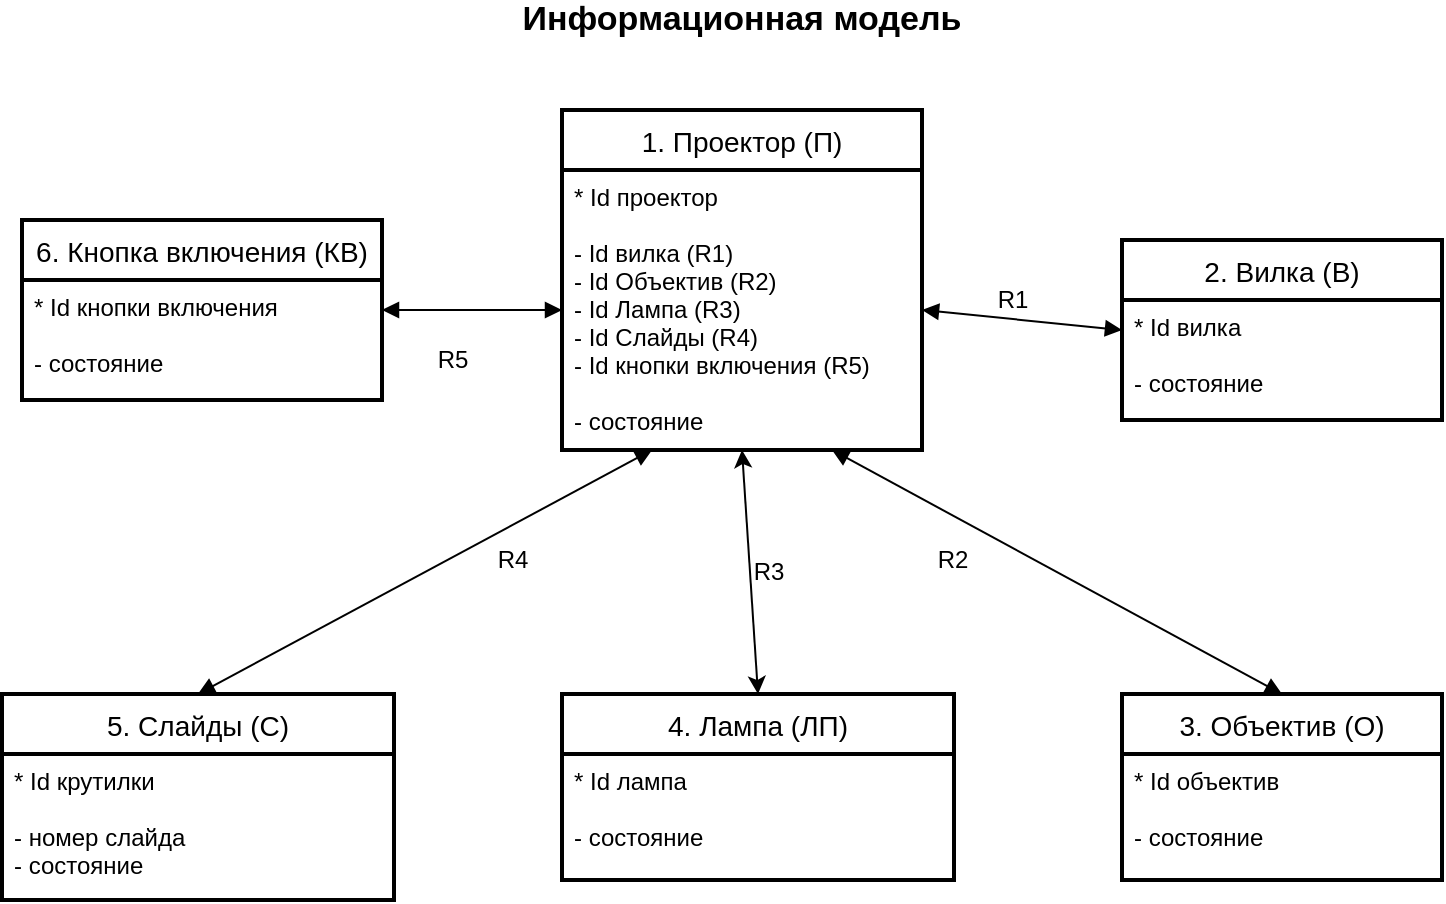 <mxfile version="19.0.0" type="device" pages="5"><diagram id="WSu1pluddWvNWkb9ESXT" name="ДСС"><mxGraphModel dx="868" dy="566" grid="1" gridSize="10" guides="1" tooltips="1" connect="1" arrows="1" fold="1" page="1" pageScale="1" pageWidth="850" pageHeight="1100" math="0" shadow="0"><root><mxCell id="0"/><mxCell id="1" parent="0"/><mxCell id="8UXML51sjNk57v_tibnj-1" value="Информационная модель" style="text;html=1;strokeColor=none;fillColor=none;align=center;verticalAlign=middle;whiteSpace=wrap;rounded=0;fontStyle=1;fontSize=17;" parent="1" vertex="1"><mxGeometry x="239.5" y="40" width="300" height="20" as="geometry"/></mxCell><mxCell id="8UXML51sjNk57v_tibnj-2" value="1. Проектор (П)" style="swimlane;childLayout=stackLayout;horizontal=1;startSize=30;horizontalStack=0;rounded=0;fontSize=14;fontStyle=0;strokeWidth=2;resizeParent=0;resizeLast=1;shadow=0;dashed=0;align=center;" parent="1" vertex="1"><mxGeometry x="300" y="95" width="180" height="170" as="geometry"/></mxCell><mxCell id="8UXML51sjNk57v_tibnj-3" value="* Id проектор&#10;&#10;- Id вилка (R1)&#10;- Id Объектив (R2)&#10;- Id Лампа (R3)&#10;- Id Слайды (R4)&#10;- Id кнопки включения (R5)&#10;&#10;- состояние " style="align=left;strokeColor=none;fillColor=none;spacingLeft=4;fontSize=12;verticalAlign=top;resizable=0;rotatable=0;part=1;rounded=0;" parent="8UXML51sjNk57v_tibnj-2" vertex="1"><mxGeometry y="30" width="180" height="140" as="geometry"/></mxCell><mxCell id="8UXML51sjNk57v_tibnj-4" value="" style="endArrow=block;startArrow=block;endFill=1;startFill=1;html=1;exitX=1;exitY=0.25;exitDx=0;exitDy=0;entryX=0;entryY=0.5;entryDx=0;entryDy=0;rounded=0;" parent="1" source="8UXML51sjNk57v_tibnj-15" target="8UXML51sjNk57v_tibnj-3" edge="1"><mxGeometry width="160" relative="1" as="geometry"><mxPoint x="330" y="330" as="sourcePoint"/><mxPoint x="490" y="330" as="targetPoint"/></mxGeometry></mxCell><mxCell id="8UXML51sjNk57v_tibnj-5" value="" style="endArrow=block;startArrow=block;endFill=1;startFill=1;html=1;exitX=0.75;exitY=1;exitDx=0;exitDy=0;entryX=0.5;entryY=0;entryDx=0;entryDy=0;rounded=0;" parent="1" source="8UXML51sjNk57v_tibnj-3" target="8UXML51sjNk57v_tibnj-18" edge="1"><mxGeometry width="160" relative="1" as="geometry"><mxPoint x="430" y="320" as="sourcePoint"/><mxPoint x="590" y="320" as="targetPoint"/></mxGeometry></mxCell><mxCell id="8UXML51sjNk57v_tibnj-6" value="" style="endArrow=block;startArrow=block;endFill=1;startFill=1;html=1;exitX=0.5;exitY=0;exitDx=0;exitDy=0;entryX=0.25;entryY=1;entryDx=0;entryDy=0;rounded=0;" parent="1" source="8UXML51sjNk57v_tibnj-16" target="8UXML51sjNk57v_tibnj-3" edge="1"><mxGeometry width="160" relative="1" as="geometry"><mxPoint x="330" y="330" as="sourcePoint"/><mxPoint x="490" y="330" as="targetPoint"/></mxGeometry></mxCell><mxCell id="8UXML51sjNk57v_tibnj-7" value="" style="endArrow=block;startArrow=block;endFill=1;startFill=1;html=1;exitX=1;exitY=0.5;exitDx=0;exitDy=0;entryX=0;entryY=0.5;entryDx=0;entryDy=0;rounded=0;" parent="1" source="8UXML51sjNk57v_tibnj-3" target="8UXML51sjNk57v_tibnj-8" edge="1"><mxGeometry width="160" relative="1" as="geometry"><mxPoint x="330" y="330" as="sourcePoint"/><mxPoint x="490" y="330" as="targetPoint"/></mxGeometry></mxCell><mxCell id="8UXML51sjNk57v_tibnj-8" value="2. Вилка (В)" style="swimlane;childLayout=stackLayout;horizontal=1;startSize=30;horizontalStack=0;rounded=0;fontSize=14;fontStyle=0;strokeWidth=2;resizeParent=0;resizeLast=1;shadow=0;dashed=0;align=center;" parent="1" vertex="1"><mxGeometry x="580" y="160" width="160" height="90" as="geometry"/></mxCell><mxCell id="8UXML51sjNk57v_tibnj-9" value="* Id вилка&#10;&#10;- состояние" style="align=left;strokeColor=none;fillColor=none;spacingLeft=4;fontSize=12;verticalAlign=top;resizable=0;rotatable=0;part=1;rounded=0;" parent="8UXML51sjNk57v_tibnj-8" vertex="1"><mxGeometry y="30" width="160" height="60" as="geometry"/></mxCell><mxCell id="8UXML51sjNk57v_tibnj-10" value="R1" style="text;html=1;align=center;verticalAlign=middle;resizable=0;points=[];autosize=1;rounded=0;" parent="1" vertex="1"><mxGeometry x="510" y="180" width="30" height="20" as="geometry"/></mxCell><mxCell id="8UXML51sjNk57v_tibnj-11" value="R2" style="text;html=1;align=center;verticalAlign=middle;resizable=0;points=[];autosize=1;rounded=0;" parent="1" vertex="1"><mxGeometry x="480" y="310" width="30" height="20" as="geometry"/></mxCell><mxCell id="8UXML51sjNk57v_tibnj-12" value="R4" style="text;html=1;align=center;verticalAlign=middle;resizable=0;points=[];autosize=1;rounded=0;" parent="1" vertex="1"><mxGeometry x="260" y="310" width="30" height="20" as="geometry"/></mxCell><mxCell id="8UXML51sjNk57v_tibnj-13" value="R5" style="text;html=1;align=center;verticalAlign=middle;resizable=0;points=[];autosize=1;rounded=0;" parent="1" vertex="1"><mxGeometry x="230" y="210" width="30" height="20" as="geometry"/></mxCell><mxCell id="8UXML51sjNk57v_tibnj-14" value="6. Кнопка включения (КВ)" style="swimlane;childLayout=stackLayout;horizontal=1;startSize=30;horizontalStack=0;rounded=0;fontSize=14;fontStyle=0;strokeWidth=2;resizeParent=0;resizeLast=1;shadow=0;dashed=0;align=center;" parent="1" vertex="1"><mxGeometry x="30" y="150" width="180" height="90" as="geometry"/></mxCell><mxCell id="8UXML51sjNk57v_tibnj-15" value="* Id кнопки включения&#10;&#10;- состояние" style="align=left;strokeColor=none;fillColor=none;spacingLeft=4;fontSize=12;verticalAlign=top;resizable=0;rotatable=0;part=1;rounded=0;" parent="8UXML51sjNk57v_tibnj-14" vertex="1"><mxGeometry y="30" width="180" height="60" as="geometry"/></mxCell><mxCell id="8UXML51sjNk57v_tibnj-16" value="5. Слайды (С)" style="swimlane;childLayout=stackLayout;horizontal=1;startSize=30;horizontalStack=0;rounded=0;fontSize=14;fontStyle=0;strokeWidth=2;resizeParent=0;resizeLast=1;shadow=0;dashed=0;align=center;" parent="1" vertex="1"><mxGeometry x="20" y="387" width="196" height="103" as="geometry"/></mxCell><mxCell id="8UXML51sjNk57v_tibnj-17" value="* Id крутилки&#10;&#10;- номер слайда&#10;- состояние" style="align=left;strokeColor=none;fillColor=none;spacingLeft=4;fontSize=12;verticalAlign=top;resizable=0;rotatable=0;part=1;rounded=0;" parent="8UXML51sjNk57v_tibnj-16" vertex="1"><mxGeometry y="30" width="196" height="73" as="geometry"/></mxCell><mxCell id="8UXML51sjNk57v_tibnj-18" value="3. Объектив (О)" style="swimlane;childLayout=stackLayout;horizontal=1;startSize=30;horizontalStack=0;rounded=0;fontSize=14;fontStyle=0;strokeWidth=2;resizeParent=0;resizeLast=1;shadow=0;dashed=0;align=center;" parent="1" vertex="1"><mxGeometry x="580" y="387" width="160" height="93" as="geometry"/></mxCell><mxCell id="8UXML51sjNk57v_tibnj-19" value="* Id объектив&#10;&#10;- состояние" style="align=left;strokeColor=none;fillColor=none;spacingLeft=4;fontSize=12;verticalAlign=top;resizable=0;rotatable=0;part=1;rounded=0;" parent="8UXML51sjNk57v_tibnj-18" vertex="1"><mxGeometry y="30" width="160" height="63" as="geometry"/></mxCell><mxCell id="8UXML51sjNk57v_tibnj-20" value="4. Лампа (ЛП)" style="swimlane;childLayout=stackLayout;horizontal=1;startSize=30;horizontalStack=0;rounded=0;fontSize=14;fontStyle=0;strokeWidth=2;resizeParent=0;resizeLast=1;shadow=0;dashed=0;align=center;" parent="1" vertex="1"><mxGeometry x="300" y="387" width="196" height="93" as="geometry"/></mxCell><mxCell id="8UXML51sjNk57v_tibnj-21" value="* Id лампа&#10;&#10;- состояние" style="align=left;strokeColor=none;fillColor=none;spacingLeft=4;fontSize=12;verticalAlign=top;resizable=0;rotatable=0;part=1;rounded=0;" parent="8UXML51sjNk57v_tibnj-20" vertex="1"><mxGeometry y="30" width="196" height="63" as="geometry"/></mxCell><mxCell id="8UXML51sjNk57v_tibnj-22" value="" style="endArrow=classic;startArrow=classic;html=1;entryX=0.5;entryY=1;entryDx=0;entryDy=0;exitX=0.5;exitY=0;exitDx=0;exitDy=0;rounded=0;" parent="1" source="8UXML51sjNk57v_tibnj-20" target="8UXML51sjNk57v_tibnj-3" edge="1"><mxGeometry width="50" height="50" relative="1" as="geometry"><mxPoint x="370" y="350" as="sourcePoint"/><mxPoint x="420" y="300" as="targetPoint"/></mxGeometry></mxCell><mxCell id="8UXML51sjNk57v_tibnj-23" value="R3" style="text;html=1;resizable=0;points=[];align=center;verticalAlign=middle;labelBackgroundColor=#ffffff;rounded=0;" parent="8UXML51sjNk57v_tibnj-22" vertex="1" connectable="0"><mxGeometry x="-0.159" relative="1" as="geometry"><mxPoint x="8.5" y="-9.5" as="offset"/></mxGeometry></mxCell></root></mxGraphModel></diagram><diagram id="qCQFjAZgkgAWz8RL-uiW" name="ДПС"><mxGraphModel dx="868" dy="566" grid="1" gridSize="10" guides="1" tooltips="1" connect="1" arrows="1" fold="1" page="1" pageScale="1" pageWidth="850" pageHeight="1100" math="0" shadow="0"><root><mxCell id="0"/><mxCell id="1" parent="0"/><mxCell id="5j4IddOPwUAPiz4vGwdf-1" value="&lt;b&gt;Диаграмма переходов состояний&lt;/b&gt;" style="text;html=1;align=center;verticalAlign=middle;resizable=0;points=[];autosize=1;fontSize=17;rounded=0;" parent="1" vertex="1"><mxGeometry x="75.5" y="40" width="300" height="30" as="geometry"/></mxCell><mxCell id="5j4IddOPwUAPiz4vGwdf-2" value="1. В сети" style="html=1;fontSize=17;rounded=0;" parent="1" vertex="1"><mxGeometry x="195.5" y="644" width="110" height="50" as="geometry"/></mxCell><mxCell id="5j4IddOPwUAPiz4vGwdf-3" value="Вилка:" style="text;html=1;align=center;verticalAlign=middle;resizable=0;points=[];autosize=1;fontSize=17;rounded=0;" parent="1" vertex="1"><mxGeometry x="46.5" y="544" width="70" height="30" as="geometry"/></mxCell><mxCell id="5j4IddOPwUAPiz4vGwdf-4" value="2. Не в сети" style="html=1;fontSize=17;rounded=0;" parent="1" vertex="1"><mxGeometry x="435.5" y="644" width="110" height="50" as="geometry"/></mxCell><mxCell id="5j4IddOPwUAPiz4vGwdf-5" value="" style="endArrow=open;endFill=1;endSize=12;html=1;fontSize=17;exitX=0.5;exitY=0;exitDx=0;exitDy=0;entryX=0.5;entryY=0;entryDx=0;entryDy=0;edgeStyle=orthogonalEdgeStyle;rounded=0;" parent="1" source="5j4IddOPwUAPiz4vGwdf-2" target="5j4IddOPwUAPiz4vGwdf-4" edge="1"><mxGeometry width="160" relative="1" as="geometry"><mxPoint x="345.5" y="704" as="sourcePoint"/><mxPoint x="505.5" y="704" as="targetPoint"/><Array as="points"><mxPoint x="250.5" y="604"/><mxPoint x="490.5" y="604"/></Array></mxGeometry></mxCell><mxCell id="5j4IddOPwUAPiz4vGwdf-6" value="" style="endArrow=open;endFill=1;endSize=12;html=1;fontSize=17;entryX=0.5;entryY=1;entryDx=0;entryDy=0;exitX=0.5;exitY=1;exitDx=0;exitDy=0;edgeStyle=orthogonalEdgeStyle;rounded=0;" parent="1" source="5j4IddOPwUAPiz4vGwdf-4" target="5j4IddOPwUAPiz4vGwdf-2" edge="1"><mxGeometry width="160" relative="1" as="geometry"><mxPoint x="345.5" y="704" as="sourcePoint"/><mxPoint x="505.5" y="704" as="targetPoint"/><Array as="points"><mxPoint x="490.5" y="744"/><mxPoint x="250.5" y="744"/></Array></mxGeometry></mxCell><mxCell id="5j4IddOPwUAPiz4vGwdf-7" value="В1 : Извлечь" style="text;html=1;align=center;verticalAlign=middle;resizable=0;points=[];autosize=1;fontSize=17;rounded=0;" parent="1" vertex="1"><mxGeometry x="305.5" y="574" width="120" height="30" as="geometry"/></mxCell><mxCell id="5j4IddOPwUAPiz4vGwdf-8" value="В2: Вставить" style="text;html=1;align=center;verticalAlign=middle;resizable=0;points=[];autosize=1;fontSize=17;rounded=0;" parent="1" vertex="1"><mxGeometry x="305.5" y="754" width="120" height="30" as="geometry"/></mxCell><mxCell id="5j4IddOPwUAPiz4vGwdf-9" value="Лампа" style="text;html=1;align=center;verticalAlign=middle;resizable=0;points=[];autosize=1;fontSize=17;rounded=0;" parent="1" vertex="1"><mxGeometry x="70.5" y="879" width="70" height="30" as="geometry"/></mxCell><mxCell id="5j4IddOPwUAPiz4vGwdf-10" value="1. Выключен" style="html=1;fontSize=17;rounded=0;" parent="1" vertex="1"><mxGeometry x="194.5" y="984" width="110" height="50" as="geometry"/></mxCell><mxCell id="5j4IddOPwUAPiz4vGwdf-11" value="2. Включена" style="html=1;fontSize=17;rounded=0;" parent="1" vertex="1"><mxGeometry x="435.5" y="983" width="110" height="50" as="geometry"/></mxCell><mxCell id="5j4IddOPwUAPiz4vGwdf-12" value="" style="endArrow=open;endFill=1;endSize=12;html=1;fontSize=17;exitX=0.5;exitY=0;exitDx=0;exitDy=0;entryX=0.5;entryY=0;entryDx=0;entryDy=0;edgeStyle=orthogonalEdgeStyle;rounded=0;" parent="1" source="5j4IddOPwUAPiz4vGwdf-10" target="5j4IddOPwUAPiz4vGwdf-11" edge="1"><mxGeometry width="160" relative="1" as="geometry"><mxPoint x="345.5" y="974" as="sourcePoint"/><mxPoint x="505.5" y="974" as="targetPoint"/><Array as="points"><mxPoint x="249.5" y="934"/><mxPoint x="490.5" y="934"/></Array></mxGeometry></mxCell><mxCell id="5j4IddOPwUAPiz4vGwdf-13" value="" style="endArrow=open;endFill=1;endSize=12;html=1;fontSize=17;exitX=0.5;exitY=1;exitDx=0;exitDy=0;entryX=0.5;entryY=1;entryDx=0;entryDy=0;edgeStyle=orthogonalEdgeStyle;rounded=0;" parent="1" source="5j4IddOPwUAPiz4vGwdf-11" target="5j4IddOPwUAPiz4vGwdf-10" edge="1"><mxGeometry width="160" relative="1" as="geometry"><mxPoint x="345.5" y="974" as="sourcePoint"/><mxPoint x="505.5" y="974" as="targetPoint"/><Array as="points"><mxPoint x="490.5" y="1094"/><mxPoint x="249.5" y="1094"/></Array></mxGeometry></mxCell><mxCell id="5j4IddOPwUAPiz4vGwdf-14" value="ЛП1 : Включить" style="text;html=1;align=center;verticalAlign=middle;resizable=0;points=[];autosize=1;fontSize=17;rounded=0;" parent="1" vertex="1"><mxGeometry x="290.5" y="909" width="140" height="30" as="geometry"/></mxCell><mxCell id="5j4IddOPwUAPiz4vGwdf-15" value="ЛП2 : Выключить" style="text;html=1;align=center;verticalAlign=middle;resizable=0;points=[];autosize=1;fontSize=17;rounded=0;" parent="1" vertex="1"><mxGeometry x="285.5" y="1104" width="150" height="30" as="geometry"/></mxCell><mxCell id="5j4IddOPwUAPiz4vGwdf-16" value="Объктив" style="text;html=1;align=center;verticalAlign=middle;resizable=0;points=[];autosize=1;fontSize=17;rounded=0;" parent="1" vertex="1"><mxGeometry x="55.5" y="1545" width="80" height="30" as="geometry"/></mxCell><mxCell id="5j4IddOPwUAPiz4vGwdf-17" value="1. Выключено" style="html=1;fontSize=17;rounded=0;" parent="1" vertex="1"><mxGeometry x="40.5" y="260" width="110" height="50" as="geometry"/></mxCell><mxCell id="5j4IddOPwUAPiz4vGwdf-18" value="2. Ожидание запуска" style="html=1;fontSize=17;rounded=0;" parent="1" vertex="1"><mxGeometry x="301.5" y="170" width="180" height="50" as="geometry"/></mxCell><mxCell id="5j4IddOPwUAPiz4vGwdf-19" value="4. Проецирование" style="html=1;fontSize=17;rounded=0;" parent="1" vertex="1"><mxGeometry x="320" y="430" width="153" height="50" as="geometry"/></mxCell><mxCell id="5j4IddOPwUAPiz4vGwdf-20" value="Проектор:" style="text;html=1;align=center;verticalAlign=middle;resizable=0;points=[];autosize=1;fontSize=17;rounded=0;" parent="1" vertex="1"><mxGeometry x="35.5" y="117" width="90" height="30" as="geometry"/></mxCell><mxCell id="5j4IddOPwUAPiz4vGwdf-21" value="" style="endArrow=open;endFill=1;endSize=12;html=1;fontSize=17;exitX=0.5;exitY=0;exitDx=0;exitDy=0;entryX=0;entryY=0.5;entryDx=0;entryDy=0;edgeStyle=orthogonalEdgeStyle;rounded=0;" parent="1" source="5j4IddOPwUAPiz4vGwdf-17" target="5j4IddOPwUAPiz4vGwdf-18" edge="1"><mxGeometry width="160" relative="1" as="geometry"><mxPoint x="221.5" y="340" as="sourcePoint"/><mxPoint x="381.5" y="340" as="targetPoint"/></mxGeometry></mxCell><mxCell id="5j4IddOPwUAPiz4vGwdf-22" value="П1 : Включить в сеть" style="text;html=1;align=center;verticalAlign=middle;resizable=0;points=[];autosize=1;fontSize=17;rounded=0;" parent="1" vertex="1"><mxGeometry x="95" y="160" width="180" height="30" as="geometry"/></mxCell><mxCell id="5j4IddOPwUAPiz4vGwdf-23" value="" style="endArrow=open;endFill=1;endSize=12;html=1;fontSize=17;exitX=0.25;exitY=1;exitDx=0;exitDy=0;entryX=1;entryY=0.5;entryDx=0;entryDy=0;edgeStyle=orthogonalEdgeStyle;rounded=0;" parent="1" source="5j4IddOPwUAPiz4vGwdf-18" target="5j4IddOPwUAPiz4vGwdf-17" edge="1"><mxGeometry width="160" relative="1" as="geometry"><mxPoint x="221" y="270" as="sourcePoint"/><mxPoint x="381" y="270" as="targetPoint"/></mxGeometry></mxCell><mxCell id="5j4IddOPwUAPiz4vGwdf-24" value="П2 : Выключить&lt;br&gt;из сети" style="text;html=1;align=center;verticalAlign=middle;resizable=0;points=[];autosize=1;fontSize=17;rounded=0;" parent="1" vertex="1"><mxGeometry x="176" y="280" width="140" height="50" as="geometry"/></mxCell><mxCell id="5j4IddOPwUAPiz4vGwdf-25" value="" style="endArrow=open;endFill=1;endSize=12;html=1;fontSize=17;exitX=0;exitY=0.5;exitDx=0;exitDy=0;entryX=0.5;entryY=1;entryDx=0;entryDy=0;edgeStyle=orthogonalEdgeStyle;rounded=0;" parent="1" source="5j4IddOPwUAPiz4vGwdf-19" target="5j4IddOPwUAPiz4vGwdf-17" edge="1"><mxGeometry width="160" relative="1" as="geometry"><mxPoint x="221" y="270" as="sourcePoint"/><mxPoint x="381" y="270" as="targetPoint"/></mxGeometry></mxCell><mxCell id="5j4IddOPwUAPiz4vGwdf-26" value="П2" style="text;html=1;align=center;verticalAlign=middle;resizable=0;points=[];autosize=1;fontSize=17;rounded=0;" parent="1" vertex="1"><mxGeometry x="40" y="365" width="40" height="30" as="geometry"/></mxCell><mxCell id="5j4IddOPwUAPiz4vGwdf-27" value="" style="endArrow=open;endFill=1;endSize=12;html=1;fontSize=17;exitX=1;exitY=0.5;exitDx=0;exitDy=0;entryX=1;entryY=0.5;entryDx=0;entryDy=0;edgeStyle=orthogonalEdgeStyle;rounded=0;" parent="1" source="5j4IddOPwUAPiz4vGwdf-19" target="5j4IddOPwUAPiz4vGwdf-18" edge="1"><mxGeometry width="160" relative="1" as="geometry"><mxPoint x="311" y="390" as="sourcePoint"/><mxPoint x="471" y="390" as="targetPoint"/><Array as="points"><mxPoint x="473" y="470"/><mxPoint x="711" y="470"/><mxPoint x="711" y="195"/></Array></mxGeometry></mxCell><mxCell id="5j4IddOPwUAPiz4vGwdf-28" value="3. Устновка слайдов" style="html=1;fontSize=17;rounded=0;" parent="1" vertex="1"><mxGeometry x="493" y="280" width="180" height="50" as="geometry"/></mxCell><mxCell id="5j4IddOPwUAPiz4vGwdf-29" value="" style="endArrow=open;endFill=1;endSize=12;html=1;fontSize=17;exitX=0.5;exitY=0;exitDx=0;exitDy=0;entryX=0.997;entryY=0.7;entryDx=0;entryDy=0;edgeStyle=orthogonalEdgeStyle;entryPerimeter=0;rounded=0;" parent="1" source="5j4IddOPwUAPiz4vGwdf-28" target="5j4IddOPwUAPiz4vGwdf-18" edge="1"><mxGeometry width="160" relative="1" as="geometry"><mxPoint x="483" y="465" as="sourcePoint"/><mxPoint x="492" y="205" as="targetPoint"/><Array as="points"><mxPoint x="583" y="205"/></Array></mxGeometry></mxCell><mxCell id="5j4IddOPwUAPiz4vGwdf-30" value="" style="endArrow=open;endFill=1;endSize=12;html=1;fontSize=17;exitX=0.939;exitY=0.984;exitDx=0;exitDy=0;edgeStyle=orthogonalEdgeStyle;exitPerimeter=0;rounded=0;" parent="1" source="5j4IddOPwUAPiz4vGwdf-18" target="5j4IddOPwUAPiz4vGwdf-28" edge="1"><mxGeometry width="160" relative="1" as="geometry"><mxPoint x="503" y="485" as="sourcePoint"/><mxPoint x="512" y="225" as="targetPoint"/><Array as="points"><mxPoint x="471" y="305"/></Array></mxGeometry></mxCell><mxCell id="5j4IddOPwUAPiz4vGwdf-31" value="П4: Выключение&lt;br&gt;с кнопки" style="text;html=1;align=center;verticalAlign=middle;resizable=0;points=[];autosize=1;fontSize=17;rounded=0;" parent="1" vertex="1"><mxGeometry x="546" y="200" width="150" height="50" as="geometry"/></mxCell><mxCell id="5j4IddOPwUAPiz4vGwdf-32" value="П3: Включение&lt;br&gt;с кнопки" style="text;html=1;align=center;verticalAlign=middle;resizable=0;points=[];autosize=1;fontSize=17;rounded=0;" parent="1" vertex="1"><mxGeometry x="363" y="245" width="130" height="50" as="geometry"/></mxCell><mxCell id="5j4IddOPwUAPiz4vGwdf-33" value="П4" style="text;html=1;align=center;verticalAlign=middle;resizable=0;points=[];autosize=1;fontSize=17;rounded=0;" parent="1" vertex="1"><mxGeometry x="586" y="155" width="40" height="30" as="geometry"/></mxCell><mxCell id="5j4IddOPwUAPiz4vGwdf-34" value="" style="endArrow=open;endFill=1;endSize=12;html=1;fontSize=17;exitX=1;exitY=0.75;exitDx=0;exitDy=0;entryX=0.75;entryY=1;entryDx=0;entryDy=0;edgeStyle=orthogonalEdgeStyle;rounded=0;" parent="1" source="5j4IddOPwUAPiz4vGwdf-19" target="5j4IddOPwUAPiz4vGwdf-28" edge="1"><mxGeometry width="160" relative="1" as="geometry"><mxPoint x="467" y="620" as="sourcePoint"/><mxPoint x="476" y="360" as="targetPoint"/><Array as="points"><mxPoint x="473" y="455"/><mxPoint x="628" y="455"/></Array></mxGeometry></mxCell><mxCell id="5j4IddOPwUAPiz4vGwdf-35" value="" style="endArrow=open;endFill=1;endSize=12;html=1;fontSize=17;exitX=0.5;exitY=1;exitDx=0;exitDy=0;edgeStyle=orthogonalEdgeStyle;rounded=0;" parent="1" source="5j4IddOPwUAPiz4vGwdf-28" edge="1"><mxGeometry width="160" relative="1" as="geometry"><mxPoint x="493" y="475" as="sourcePoint"/><mxPoint x="471" y="443" as="targetPoint"/><Array as="points"><mxPoint x="583" y="443"/></Array></mxGeometry></mxCell><mxCell id="5j4IddOPwUAPiz4vGwdf-36" value="&lt;br&gt;П5" style="text;html=1;align=center;verticalAlign=middle;resizable=0;points=[];autosize=1;fontSize=17;rounded=0;" parent="1" vertex="1"><mxGeometry x="633" y="360" width="40" height="50" as="geometry"/></mxCell><mxCell id="5j4IddOPwUAPiz4vGwdf-37" value="П5: Изменение&lt;br&gt;слайда" style="text;html=1;align=center;verticalAlign=middle;resizable=0;points=[];autosize=1;fontSize=17;rounded=0;" parent="1" vertex="1"><mxGeometry x="486" y="370" width="130" height="50" as="geometry"/></mxCell><mxCell id="5j4IddOPwUAPiz4vGwdf-38" value="Слайд" style="text;html=1;align=center;verticalAlign=middle;resizable=0;points=[];autosize=1;fontSize=17;rounded=0;" parent="1" vertex="1"><mxGeometry x="77" y="1205" width="70" height="30" as="geometry"/></mxCell><mxCell id="5j4IddOPwUAPiz4vGwdf-39" value="1. Выключена" style="html=1;fontSize=17;rounded=0;" parent="1" vertex="1"><mxGeometry x="204" y="1890" width="110" height="50" as="geometry"/></mxCell><mxCell id="5j4IddOPwUAPiz4vGwdf-40" value="2. Включена" style="html=1;fontSize=17;rounded=0;" parent="1" vertex="1"><mxGeometry x="445" y="1889" width="110" height="50" as="geometry"/></mxCell><mxCell id="5j4IddOPwUAPiz4vGwdf-41" value="" style="endArrow=open;endFill=1;endSize=12;html=1;fontSize=17;exitX=0.5;exitY=0;exitDx=0;exitDy=0;entryX=0.5;entryY=0;entryDx=0;entryDy=0;edgeStyle=orthogonalEdgeStyle;rounded=0;" parent="1" source="5j4IddOPwUAPiz4vGwdf-39" target="5j4IddOPwUAPiz4vGwdf-40" edge="1"><mxGeometry width="160" relative="1" as="geometry"><mxPoint x="355" y="1880" as="sourcePoint"/><mxPoint x="515" y="1880" as="targetPoint"/><Array as="points"><mxPoint x="259" y="1840"/><mxPoint x="500" y="1840"/></Array></mxGeometry></mxCell><mxCell id="5j4IddOPwUAPiz4vGwdf-42" value="" style="endArrow=open;endFill=1;endSize=12;html=1;fontSize=17;exitX=0.5;exitY=1;exitDx=0;exitDy=0;entryX=0.5;entryY=1;entryDx=0;entryDy=0;edgeStyle=orthogonalEdgeStyle;rounded=0;" parent="1" source="5j4IddOPwUAPiz4vGwdf-40" target="5j4IddOPwUAPiz4vGwdf-39" edge="1"><mxGeometry width="160" relative="1" as="geometry"><mxPoint x="355" y="1880" as="sourcePoint"/><mxPoint x="515" y="1880" as="targetPoint"/><Array as="points"><mxPoint x="500" y="2000"/><mxPoint x="259" y="2000"/></Array></mxGeometry></mxCell><mxCell id="5j4IddOPwUAPiz4vGwdf-43" value="КВ1 : Нажать" style="text;html=1;align=center;verticalAlign=middle;resizable=0;points=[];autosize=1;fontSize=17;rounded=0;" parent="1" vertex="1"><mxGeometry x="310" y="1815" width="120" height="30" as="geometry"/></mxCell><mxCell id="5j4IddOPwUAPiz4vGwdf-44" value="КВ2 : Отжать" style="text;html=1;align=center;verticalAlign=middle;resizable=0;points=[];autosize=1;fontSize=17;rounded=0;" parent="1" vertex="1"><mxGeometry x="310" y="2010" width="120" height="30" as="geometry"/></mxCell><mxCell id="5j4IddOPwUAPiz4vGwdf-45" value="1. Не &lt;br&gt;проецируется" style="html=1;fontSize=17;rounded=0;" parent="1" vertex="1"><mxGeometry x="95.5" y="1310" width="110" height="50" as="geometry"/></mxCell><mxCell id="5j4IddOPwUAPiz4vGwdf-46" value="2. Проецируется" style="html=1;fontSize=17;rounded=0;" parent="1" vertex="1"><mxGeometry x="290" y="1309" width="156.5" height="50" as="geometry"/></mxCell><mxCell id="5j4IddOPwUAPiz4vGwdf-47" value="" style="endArrow=open;endFill=1;endSize=12;html=1;fontSize=17;exitX=0.5;exitY=0;exitDx=0;exitDy=0;edgeStyle=orthogonalEdgeStyle;rounded=0;" parent="1" source="5j4IddOPwUAPiz4vGwdf-45" edge="1"><mxGeometry width="160" relative="1" as="geometry"><mxPoint x="246.5" y="1300" as="sourcePoint"/><mxPoint x="392" y="1309" as="targetPoint"/><Array as="points"><mxPoint x="150.5" y="1260"/><mxPoint x="391.5" y="1260"/></Array></mxGeometry></mxCell><mxCell id="5j4IddOPwUAPiz4vGwdf-48" value="" style="endArrow=open;endFill=1;endSize=12;html=1;fontSize=17;exitX=0.5;exitY=1;exitDx=0;exitDy=0;entryX=0.5;entryY=1;entryDx=0;entryDy=0;edgeStyle=orthogonalEdgeStyle;rounded=0;" parent="1" source="5j4IddOPwUAPiz4vGwdf-46" target="5j4IddOPwUAPiz4vGwdf-45" edge="1"><mxGeometry width="160" relative="1" as="geometry"><mxPoint x="246.5" y="1300" as="sourcePoint"/><mxPoint x="406.5" y="1300" as="targetPoint"/><Array as="points"><mxPoint x="391.5" y="1420"/><mxPoint x="150.5" y="1420"/></Array></mxGeometry></mxCell><mxCell id="5j4IddOPwUAPiz4vGwdf-49" value="С1 : Включить" style="text;html=1;align=center;verticalAlign=middle;resizable=0;points=[];autosize=1;fontSize=17;rounded=0;" parent="1" vertex="1"><mxGeometry x="196.5" y="1235" width="130" height="30" as="geometry"/></mxCell><mxCell id="5j4IddOPwUAPiz4vGwdf-50" value="С2 : Выключить" style="text;html=1;align=center;verticalAlign=middle;resizable=0;points=[];autosize=1;fontSize=17;rounded=0;" parent="1" vertex="1"><mxGeometry x="191.5" y="1430" width="140" height="30" as="geometry"/></mxCell><mxCell id="5j4IddOPwUAPiz4vGwdf-51" value="1. Не изменяет" style="html=1;fontSize=17;rounded=0;" parent="1" vertex="1"><mxGeometry x="140" y="1620" width="138.5" height="50" as="geometry"/></mxCell><mxCell id="5j4IddOPwUAPiz4vGwdf-52" value="2. Изменяет &lt;br&gt;фокус" style="html=1;fontSize=17;rounded=0;" parent="1" vertex="1"><mxGeometry x="409.5" y="1619" width="110" height="50" as="geometry"/></mxCell><mxCell id="5j4IddOPwUAPiz4vGwdf-53" value="" style="endArrow=open;endFill=1;endSize=12;html=1;fontSize=17;exitX=0.5;exitY=0;exitDx=0;exitDy=0;entryX=0.5;entryY=0;entryDx=0;entryDy=0;edgeStyle=orthogonalEdgeStyle;rounded=0;" parent="1" source="5j4IddOPwUAPiz4vGwdf-51" target="5j4IddOPwUAPiz4vGwdf-52" edge="1"><mxGeometry width="160" relative="1" as="geometry"><mxPoint x="319.5" y="1610" as="sourcePoint"/><mxPoint x="479.5" y="1610" as="targetPoint"/><Array as="points"><mxPoint x="223.5" y="1570"/><mxPoint x="464.5" y="1570"/></Array></mxGeometry></mxCell><mxCell id="5j4IddOPwUAPiz4vGwdf-54" value="" style="endArrow=open;endFill=1;endSize=12;html=1;fontSize=17;exitX=0.5;exitY=1;exitDx=0;exitDy=0;entryX=0.5;entryY=1;entryDx=0;entryDy=0;edgeStyle=orthogonalEdgeStyle;rounded=0;" parent="1" source="5j4IddOPwUAPiz4vGwdf-52" target="5j4IddOPwUAPiz4vGwdf-51" edge="1"><mxGeometry width="160" relative="1" as="geometry"><mxPoint x="319.5" y="1610" as="sourcePoint"/><mxPoint x="479.5" y="1610" as="targetPoint"/><Array as="points"><mxPoint x="465" y="1730"/><mxPoint x="209" y="1730"/></Array></mxGeometry></mxCell><mxCell id="5j4IddOPwUAPiz4vGwdf-55" value="О1 : Крутим" style="text;html=1;align=center;verticalAlign=middle;resizable=0;points=[];autosize=1;fontSize=17;rounded=0;" parent="1" vertex="1"><mxGeometry x="279.5" y="1545" width="110" height="30" as="geometry"/></mxCell><mxCell id="5j4IddOPwUAPiz4vGwdf-56" value="О2 : Не крутим" style="text;html=1;align=center;verticalAlign=middle;resizable=0;points=[];autosize=1;fontSize=17;rounded=0;" parent="1" vertex="1"><mxGeometry x="269.5" y="1740" width="130" height="30" as="geometry"/></mxCell><mxCell id="5j4IddOPwUAPiz4vGwdf-57" value="Кнопка" style="text;html=1;align=center;verticalAlign=middle;resizable=0;points=[];autosize=1;fontSize=17;rounded=0;" parent="1" vertex="1"><mxGeometry x="40.5" y="1815" width="70" height="30" as="geometry"/></mxCell><mxCell id="5j4IddOPwUAPiz4vGwdf-58" value="" style="shape=table;startSize=0;container=1;collapsible=0;childLayout=tableLayout;rounded=0;" parent="1" vertex="1"><mxGeometry x="761.5" y="205" width="360" height="200" as="geometry"/></mxCell><mxCell id="5j4IddOPwUAPiz4vGwdf-59" value="" style="shape=tableRow;horizontal=0;startSize=0;swimlaneHead=0;swimlaneBody=0;top=0;left=0;bottom=0;right=0;collapsible=0;dropTarget=0;fillColor=none;points=[[0,0.5],[1,0.5]];portConstraint=eastwest;rounded=0;" parent="5j4IddOPwUAPiz4vGwdf-58" vertex="1"><mxGeometry width="360" height="40" as="geometry"/></mxCell><mxCell id="5j4IddOPwUAPiz4vGwdf-60" value="Состояние" style="shape=partialRectangle;html=1;whiteSpace=wrap;connectable=0;overflow=hidden;fillColor=none;top=0;left=0;bottom=0;right=0;pointerEvents=1;rounded=0;" parent="5j4IddOPwUAPiz4vGwdf-59" vertex="1"><mxGeometry width="60" height="40" as="geometry"><mxRectangle width="60" height="40" as="alternateBounds"/></mxGeometry></mxCell><mxCell id="5j4IddOPwUAPiz4vGwdf-61" value="П1" style="shape=partialRectangle;html=1;whiteSpace=wrap;connectable=0;overflow=hidden;fillColor=none;top=0;left=0;bottom=0;right=0;pointerEvents=1;rounded=0;" parent="5j4IddOPwUAPiz4vGwdf-59" vertex="1"><mxGeometry x="60" width="60" height="40" as="geometry"><mxRectangle width="60" height="40" as="alternateBounds"/></mxGeometry></mxCell><mxCell id="5j4IddOPwUAPiz4vGwdf-62" value="П2" style="shape=partialRectangle;html=1;whiteSpace=wrap;connectable=0;overflow=hidden;fillColor=none;top=0;left=0;bottom=0;right=0;pointerEvents=1;rounded=0;" parent="5j4IddOPwUAPiz4vGwdf-59" vertex="1"><mxGeometry x="120" width="60" height="40" as="geometry"><mxRectangle width="60" height="40" as="alternateBounds"/></mxGeometry></mxCell><mxCell id="5j4IddOPwUAPiz4vGwdf-63" value="П3" style="shape=partialRectangle;html=1;whiteSpace=wrap;connectable=0;overflow=hidden;fillColor=none;top=0;left=0;bottom=0;right=0;pointerEvents=1;rounded=0;" parent="5j4IddOPwUAPiz4vGwdf-59" vertex="1"><mxGeometry x="180" width="60" height="40" as="geometry"><mxRectangle width="60" height="40" as="alternateBounds"/></mxGeometry></mxCell><mxCell id="5j4IddOPwUAPiz4vGwdf-64" value="П4" style="shape=partialRectangle;html=1;whiteSpace=wrap;connectable=0;overflow=hidden;fillColor=none;top=0;left=0;bottom=0;right=0;pointerEvents=1;rounded=0;" parent="5j4IddOPwUAPiz4vGwdf-59" vertex="1"><mxGeometry x="240" width="60" height="40" as="geometry"><mxRectangle width="60" height="40" as="alternateBounds"/></mxGeometry></mxCell><mxCell id="5j4IddOPwUAPiz4vGwdf-65" value="П5" style="shape=partialRectangle;html=1;whiteSpace=wrap;connectable=0;overflow=hidden;fillColor=none;top=0;left=0;bottom=0;right=0;pointerEvents=1;rounded=0;" parent="5j4IddOPwUAPiz4vGwdf-59" vertex="1"><mxGeometry x="300" width="60" height="40" as="geometry"><mxRectangle width="60" height="40" as="alternateBounds"/></mxGeometry></mxCell><mxCell id="5j4IddOPwUAPiz4vGwdf-66" value="" style="shape=tableRow;horizontal=0;startSize=0;swimlaneHead=0;swimlaneBody=0;top=0;left=0;bottom=0;right=0;collapsible=0;dropTarget=0;fillColor=none;points=[[0,0.5],[1,0.5]];portConstraint=eastwest;rounded=0;" parent="5j4IddOPwUAPiz4vGwdf-58" vertex="1"><mxGeometry y="40" width="360" height="40" as="geometry"/></mxCell><mxCell id="5j4IddOPwUAPiz4vGwdf-67" value="1" style="shape=partialRectangle;html=1;whiteSpace=wrap;connectable=0;overflow=hidden;fillColor=none;top=0;left=0;bottom=0;right=0;pointerEvents=1;rounded=0;" parent="5j4IddOPwUAPiz4vGwdf-66" vertex="1"><mxGeometry width="60" height="40" as="geometry"><mxRectangle width="60" height="40" as="alternateBounds"/></mxGeometry></mxCell><mxCell id="5j4IddOPwUAPiz4vGwdf-68" value="2" style="shape=partialRectangle;html=1;whiteSpace=wrap;connectable=0;overflow=hidden;fillColor=none;top=0;left=0;bottom=0;right=0;pointerEvents=1;rounded=0;" parent="5j4IddOPwUAPiz4vGwdf-66" vertex="1"><mxGeometry x="60" width="60" height="40" as="geometry"><mxRectangle width="60" height="40" as="alternateBounds"/></mxGeometry></mxCell><mxCell id="5j4IddOPwUAPiz4vGwdf-69" value="-" style="shape=partialRectangle;html=1;whiteSpace=wrap;connectable=0;overflow=hidden;fillColor=none;top=0;left=0;bottom=0;right=0;pointerEvents=1;rounded=0;" parent="5j4IddOPwUAPiz4vGwdf-66" vertex="1"><mxGeometry x="120" width="60" height="40" as="geometry"><mxRectangle width="60" height="40" as="alternateBounds"/></mxGeometry></mxCell><mxCell id="5j4IddOPwUAPiz4vGwdf-70" value="-" style="shape=partialRectangle;html=1;whiteSpace=wrap;connectable=0;overflow=hidden;fillColor=none;top=0;left=0;bottom=0;right=0;pointerEvents=1;rounded=0;" parent="5j4IddOPwUAPiz4vGwdf-66" vertex="1"><mxGeometry x="180" width="60" height="40" as="geometry"><mxRectangle width="60" height="40" as="alternateBounds"/></mxGeometry></mxCell><mxCell id="5j4IddOPwUAPiz4vGwdf-71" value="-" style="shape=partialRectangle;html=1;whiteSpace=wrap;connectable=0;overflow=hidden;fillColor=none;top=0;left=0;bottom=0;right=0;pointerEvents=1;rounded=0;" parent="5j4IddOPwUAPiz4vGwdf-66" vertex="1"><mxGeometry x="240" width="60" height="40" as="geometry"><mxRectangle width="60" height="40" as="alternateBounds"/></mxGeometry></mxCell><mxCell id="5j4IddOPwUAPiz4vGwdf-72" value="-" style="shape=partialRectangle;html=1;whiteSpace=wrap;connectable=0;overflow=hidden;fillColor=none;top=0;left=0;bottom=0;right=0;pointerEvents=1;rounded=0;" parent="5j4IddOPwUAPiz4vGwdf-66" vertex="1"><mxGeometry x="300" width="60" height="40" as="geometry"><mxRectangle width="60" height="40" as="alternateBounds"/></mxGeometry></mxCell><mxCell id="5j4IddOPwUAPiz4vGwdf-73" value="" style="shape=tableRow;horizontal=0;startSize=0;swimlaneHead=0;swimlaneBody=0;top=0;left=0;bottom=0;right=0;collapsible=0;dropTarget=0;fillColor=none;points=[[0,0.5],[1,0.5]];portConstraint=eastwest;rounded=0;" parent="5j4IddOPwUAPiz4vGwdf-58" vertex="1"><mxGeometry y="80" width="360" height="40" as="geometry"/></mxCell><mxCell id="5j4IddOPwUAPiz4vGwdf-74" value="2" style="shape=partialRectangle;html=1;whiteSpace=wrap;connectable=0;overflow=hidden;fillColor=none;top=0;left=0;bottom=0;right=0;pointerEvents=1;rounded=0;" parent="5j4IddOPwUAPiz4vGwdf-73" vertex="1"><mxGeometry width="60" height="40" as="geometry"><mxRectangle width="60" height="40" as="alternateBounds"/></mxGeometry></mxCell><mxCell id="5j4IddOPwUAPiz4vGwdf-75" value="-" style="shape=partialRectangle;html=1;whiteSpace=wrap;connectable=0;overflow=hidden;fillColor=none;top=0;left=0;bottom=0;right=0;pointerEvents=1;rounded=0;" parent="5j4IddOPwUAPiz4vGwdf-73" vertex="1"><mxGeometry x="60" width="60" height="40" as="geometry"><mxRectangle width="60" height="40" as="alternateBounds"/></mxGeometry></mxCell><mxCell id="5j4IddOPwUAPiz4vGwdf-76" value="1" style="shape=partialRectangle;html=1;whiteSpace=wrap;connectable=0;overflow=hidden;fillColor=none;top=0;left=0;bottom=0;right=0;pointerEvents=1;rounded=0;" parent="5j4IddOPwUAPiz4vGwdf-73" vertex="1"><mxGeometry x="120" width="60" height="40" as="geometry"><mxRectangle width="60" height="40" as="alternateBounds"/></mxGeometry></mxCell><mxCell id="5j4IddOPwUAPiz4vGwdf-77" value="3" style="shape=partialRectangle;html=1;whiteSpace=wrap;connectable=0;overflow=hidden;fillColor=none;top=0;left=0;bottom=0;right=0;pointerEvents=1;rounded=0;" parent="5j4IddOPwUAPiz4vGwdf-73" vertex="1"><mxGeometry x="180" width="60" height="40" as="geometry"><mxRectangle width="60" height="40" as="alternateBounds"/></mxGeometry></mxCell><mxCell id="5j4IddOPwUAPiz4vGwdf-78" value="4" style="shape=partialRectangle;html=1;whiteSpace=wrap;connectable=0;overflow=hidden;fillColor=none;top=0;left=0;bottom=0;right=0;pointerEvents=1;rounded=0;" parent="5j4IddOPwUAPiz4vGwdf-73" vertex="1"><mxGeometry x="240" width="60" height="40" as="geometry"><mxRectangle width="60" height="40" as="alternateBounds"/></mxGeometry></mxCell><mxCell id="5j4IddOPwUAPiz4vGwdf-79" value="-" style="shape=partialRectangle;html=1;whiteSpace=wrap;connectable=0;overflow=hidden;fillColor=none;top=0;left=0;bottom=0;right=0;pointerEvents=1;rounded=0;" parent="5j4IddOPwUAPiz4vGwdf-73" vertex="1"><mxGeometry x="300" width="60" height="40" as="geometry"><mxRectangle width="60" height="40" as="alternateBounds"/></mxGeometry></mxCell><mxCell id="5j4IddOPwUAPiz4vGwdf-80" value="" style="shape=tableRow;horizontal=0;startSize=0;swimlaneHead=0;swimlaneBody=0;top=0;left=0;bottom=0;right=0;collapsible=0;dropTarget=0;fillColor=none;points=[[0,0.5],[1,0.5]];portConstraint=eastwest;rounded=0;" parent="5j4IddOPwUAPiz4vGwdf-58" vertex="1"><mxGeometry y="120" width="360" height="40" as="geometry"/></mxCell><mxCell id="5j4IddOPwUAPiz4vGwdf-81" value="3" style="shape=partialRectangle;html=1;whiteSpace=wrap;connectable=0;overflow=hidden;fillColor=none;top=0;left=0;bottom=0;right=0;pointerEvents=1;rounded=0;" parent="5j4IddOPwUAPiz4vGwdf-80" vertex="1"><mxGeometry width="60" height="40" as="geometry"><mxRectangle width="60" height="40" as="alternateBounds"/></mxGeometry></mxCell><mxCell id="5j4IddOPwUAPiz4vGwdf-82" value="-" style="shape=partialRectangle;html=1;whiteSpace=wrap;connectable=0;overflow=hidden;fillColor=none;top=0;left=0;bottom=0;right=0;pointerEvents=1;rounded=0;" parent="5j4IddOPwUAPiz4vGwdf-80" vertex="1"><mxGeometry x="60" width="60" height="40" as="geometry"><mxRectangle width="60" height="40" as="alternateBounds"/></mxGeometry></mxCell><mxCell id="5j4IddOPwUAPiz4vGwdf-83" value="-" style="shape=partialRectangle;html=1;whiteSpace=wrap;connectable=0;overflow=hidden;fillColor=none;top=0;left=0;bottom=0;right=0;pointerEvents=1;rounded=0;" parent="5j4IddOPwUAPiz4vGwdf-80" vertex="1"><mxGeometry x="120" width="60" height="40" as="geometry"><mxRectangle width="60" height="40" as="alternateBounds"/></mxGeometry></mxCell><mxCell id="5j4IddOPwUAPiz4vGwdf-84" value="-" style="shape=partialRectangle;html=1;whiteSpace=wrap;connectable=0;overflow=hidden;fillColor=none;top=0;left=0;bottom=0;right=0;pointerEvents=1;rounded=0;" parent="5j4IddOPwUAPiz4vGwdf-80" vertex="1"><mxGeometry x="180" width="60" height="40" as="geometry"><mxRectangle width="60" height="40" as="alternateBounds"/></mxGeometry></mxCell><mxCell id="5j4IddOPwUAPiz4vGwdf-85" value="2" style="shape=partialRectangle;html=1;whiteSpace=wrap;connectable=0;overflow=hidden;fillColor=none;top=0;left=0;bottom=0;right=0;pointerEvents=1;rounded=0;" parent="5j4IddOPwUAPiz4vGwdf-80" vertex="1"><mxGeometry x="240" width="60" height="40" as="geometry"><mxRectangle width="60" height="40" as="alternateBounds"/></mxGeometry></mxCell><mxCell id="5j4IddOPwUAPiz4vGwdf-86" value="4" style="shape=partialRectangle;html=1;whiteSpace=wrap;connectable=0;overflow=hidden;fillColor=none;top=0;left=0;bottom=0;right=0;pointerEvents=1;rounded=0;" parent="5j4IddOPwUAPiz4vGwdf-80" vertex="1"><mxGeometry x="300" width="60" height="40" as="geometry"><mxRectangle width="60" height="40" as="alternateBounds"/></mxGeometry></mxCell><mxCell id="5j4IddOPwUAPiz4vGwdf-87" value="" style="shape=tableRow;horizontal=0;startSize=0;swimlaneHead=0;swimlaneBody=0;top=0;left=0;bottom=0;right=0;collapsible=0;dropTarget=0;fillColor=none;points=[[0,0.5],[1,0.5]];portConstraint=eastwest;rounded=0;" parent="5j4IddOPwUAPiz4vGwdf-58" vertex="1"><mxGeometry y="160" width="360" height="40" as="geometry"/></mxCell><mxCell id="5j4IddOPwUAPiz4vGwdf-88" value="4" style="shape=partialRectangle;html=1;whiteSpace=wrap;connectable=0;overflow=hidden;fillColor=none;top=0;left=0;bottom=0;right=0;pointerEvents=1;rounded=0;" parent="5j4IddOPwUAPiz4vGwdf-87" vertex="1"><mxGeometry width="60" height="40" as="geometry"><mxRectangle width="60" height="40" as="alternateBounds"/></mxGeometry></mxCell><mxCell id="5j4IddOPwUAPiz4vGwdf-89" value="-" style="shape=partialRectangle;html=1;whiteSpace=wrap;connectable=0;overflow=hidden;fillColor=none;top=0;left=0;bottom=0;right=0;pointerEvents=1;rounded=0;" parent="5j4IddOPwUAPiz4vGwdf-87" vertex="1"><mxGeometry x="60" width="60" height="40" as="geometry"><mxRectangle width="60" height="40" as="alternateBounds"/></mxGeometry></mxCell><mxCell id="5j4IddOPwUAPiz4vGwdf-90" value="1" style="shape=partialRectangle;html=1;whiteSpace=wrap;connectable=0;overflow=hidden;fillColor=none;top=0;left=0;bottom=0;right=0;pointerEvents=1;rounded=0;" parent="5j4IddOPwUAPiz4vGwdf-87" vertex="1"><mxGeometry x="120" width="60" height="40" as="geometry"><mxRectangle width="60" height="40" as="alternateBounds"/></mxGeometry></mxCell><mxCell id="5j4IddOPwUAPiz4vGwdf-91" value="-" style="shape=partialRectangle;html=1;whiteSpace=wrap;connectable=0;overflow=hidden;fillColor=none;top=0;left=0;bottom=0;right=0;pointerEvents=1;rounded=0;" parent="5j4IddOPwUAPiz4vGwdf-87" vertex="1"><mxGeometry x="180" width="60" height="40" as="geometry"><mxRectangle width="60" height="40" as="alternateBounds"/></mxGeometry></mxCell><mxCell id="5j4IddOPwUAPiz4vGwdf-92" value="2" style="shape=partialRectangle;html=1;whiteSpace=wrap;connectable=0;overflow=hidden;fillColor=none;top=0;left=0;bottom=0;right=0;pointerEvents=1;rounded=0;" parent="5j4IddOPwUAPiz4vGwdf-87" vertex="1"><mxGeometry x="240" width="60" height="40" as="geometry"><mxRectangle width="60" height="40" as="alternateBounds"/></mxGeometry></mxCell><mxCell id="5j4IddOPwUAPiz4vGwdf-93" value="3" style="shape=partialRectangle;html=1;whiteSpace=wrap;connectable=0;overflow=hidden;fillColor=none;top=0;left=0;bottom=0;right=0;pointerEvents=1;rounded=0;" parent="5j4IddOPwUAPiz4vGwdf-87" vertex="1"><mxGeometry x="300" width="60" height="40" as="geometry"><mxRectangle width="60" height="40" as="alternateBounds"/></mxGeometry></mxCell><mxCell id="5j4IddOPwUAPiz4vGwdf-94" value="" style="shape=table;startSize=0;container=1;collapsible=0;childLayout=tableLayout;rounded=0;" parent="1" vertex="1"><mxGeometry x="761.5" y="604" width="180" height="120" as="geometry"/></mxCell><mxCell id="5j4IddOPwUAPiz4vGwdf-95" value="" style="shape=tableRow;horizontal=0;startSize=0;swimlaneHead=0;swimlaneBody=0;top=0;left=0;bottom=0;right=0;collapsible=0;dropTarget=0;fillColor=none;points=[[0,0.5],[1,0.5]];portConstraint=eastwest;rounded=0;" parent="5j4IddOPwUAPiz4vGwdf-94" vertex="1"><mxGeometry width="180" height="40" as="geometry"/></mxCell><mxCell id="5j4IddOPwUAPiz4vGwdf-96" value="Состояние" style="shape=partialRectangle;html=1;whiteSpace=wrap;connectable=0;overflow=hidden;fillColor=none;top=0;left=0;bottom=0;right=0;pointerEvents=1;rounded=0;" parent="5j4IddOPwUAPiz4vGwdf-95" vertex="1"><mxGeometry width="60" height="40" as="geometry"><mxRectangle width="60" height="40" as="alternateBounds"/></mxGeometry></mxCell><mxCell id="5j4IddOPwUAPiz4vGwdf-97" value="В1" style="shape=partialRectangle;html=1;whiteSpace=wrap;connectable=0;overflow=hidden;fillColor=none;top=0;left=0;bottom=0;right=0;pointerEvents=1;rounded=0;" parent="5j4IddOPwUAPiz4vGwdf-95" vertex="1"><mxGeometry x="60" width="60" height="40" as="geometry"><mxRectangle width="60" height="40" as="alternateBounds"/></mxGeometry></mxCell><mxCell id="5j4IddOPwUAPiz4vGwdf-98" value="В2" style="shape=partialRectangle;html=1;whiteSpace=wrap;connectable=0;overflow=hidden;fillColor=none;top=0;left=0;bottom=0;right=0;pointerEvents=1;rounded=0;" parent="5j4IddOPwUAPiz4vGwdf-95" vertex="1"><mxGeometry x="120" width="60" height="40" as="geometry"><mxRectangle width="60" height="40" as="alternateBounds"/></mxGeometry></mxCell><mxCell id="5j4IddOPwUAPiz4vGwdf-99" value="" style="shape=tableRow;horizontal=0;startSize=0;swimlaneHead=0;swimlaneBody=0;top=0;left=0;bottom=0;right=0;collapsible=0;dropTarget=0;fillColor=none;points=[[0,0.5],[1,0.5]];portConstraint=eastwest;rounded=0;" parent="5j4IddOPwUAPiz4vGwdf-94" vertex="1"><mxGeometry y="40" width="180" height="40" as="geometry"/></mxCell><mxCell id="5j4IddOPwUAPiz4vGwdf-100" value="1" style="shape=partialRectangle;html=1;whiteSpace=wrap;connectable=0;overflow=hidden;fillColor=none;top=0;left=0;bottom=0;right=0;pointerEvents=1;rounded=0;" parent="5j4IddOPwUAPiz4vGwdf-99" vertex="1"><mxGeometry width="60" height="40" as="geometry"><mxRectangle width="60" height="40" as="alternateBounds"/></mxGeometry></mxCell><mxCell id="5j4IddOPwUAPiz4vGwdf-101" value="2" style="shape=partialRectangle;html=1;whiteSpace=wrap;connectable=0;overflow=hidden;fillColor=none;top=0;left=0;bottom=0;right=0;pointerEvents=1;rounded=0;" parent="5j4IddOPwUAPiz4vGwdf-99" vertex="1"><mxGeometry x="60" width="60" height="40" as="geometry"><mxRectangle width="60" height="40" as="alternateBounds"/></mxGeometry></mxCell><mxCell id="5j4IddOPwUAPiz4vGwdf-102" value="-" style="shape=partialRectangle;html=1;whiteSpace=wrap;connectable=0;overflow=hidden;fillColor=none;top=0;left=0;bottom=0;right=0;pointerEvents=1;rounded=0;" parent="5j4IddOPwUAPiz4vGwdf-99" vertex="1"><mxGeometry x="120" width="60" height="40" as="geometry"><mxRectangle width="60" height="40" as="alternateBounds"/></mxGeometry></mxCell><mxCell id="5j4IddOPwUAPiz4vGwdf-103" value="" style="shape=tableRow;horizontal=0;startSize=0;swimlaneHead=0;swimlaneBody=0;top=0;left=0;bottom=0;right=0;collapsible=0;dropTarget=0;fillColor=none;points=[[0,0.5],[1,0.5]];portConstraint=eastwest;rounded=0;" parent="5j4IddOPwUAPiz4vGwdf-94" vertex="1"><mxGeometry y="80" width="180" height="40" as="geometry"/></mxCell><mxCell id="5j4IddOPwUAPiz4vGwdf-104" value="2" style="shape=partialRectangle;html=1;whiteSpace=wrap;connectable=0;overflow=hidden;fillColor=none;top=0;left=0;bottom=0;right=0;pointerEvents=1;rounded=0;" parent="5j4IddOPwUAPiz4vGwdf-103" vertex="1"><mxGeometry width="60" height="40" as="geometry"><mxRectangle width="60" height="40" as="alternateBounds"/></mxGeometry></mxCell><mxCell id="5j4IddOPwUAPiz4vGwdf-105" value="-" style="shape=partialRectangle;html=1;whiteSpace=wrap;connectable=0;overflow=hidden;fillColor=none;top=0;left=0;bottom=0;right=0;pointerEvents=1;rounded=0;" parent="5j4IddOPwUAPiz4vGwdf-103" vertex="1"><mxGeometry x="60" width="60" height="40" as="geometry"><mxRectangle width="60" height="40" as="alternateBounds"/></mxGeometry></mxCell><mxCell id="5j4IddOPwUAPiz4vGwdf-106" value="1" style="shape=partialRectangle;html=1;whiteSpace=wrap;connectable=0;overflow=hidden;fillColor=none;top=0;left=0;bottom=0;right=0;pointerEvents=1;rounded=0;" parent="5j4IddOPwUAPiz4vGwdf-103" vertex="1"><mxGeometry x="120" width="60" height="40" as="geometry"><mxRectangle width="60" height="40" as="alternateBounds"/></mxGeometry></mxCell><mxCell id="5j4IddOPwUAPiz4vGwdf-107" value="" style="shape=table;startSize=0;container=1;collapsible=0;childLayout=tableLayout;rounded=0;" parent="1" vertex="1"><mxGeometry x="761.5" y="939" width="180" height="120" as="geometry"/></mxCell><mxCell id="5j4IddOPwUAPiz4vGwdf-108" value="" style="shape=tableRow;horizontal=0;startSize=0;swimlaneHead=0;swimlaneBody=0;top=0;left=0;bottom=0;right=0;collapsible=0;dropTarget=0;fillColor=none;points=[[0,0.5],[1,0.5]];portConstraint=eastwest;rounded=0;" parent="5j4IddOPwUAPiz4vGwdf-107" vertex="1"><mxGeometry width="180" height="40" as="geometry"/></mxCell><mxCell id="5j4IddOPwUAPiz4vGwdf-109" value="Состояние" style="shape=partialRectangle;html=1;whiteSpace=wrap;connectable=0;overflow=hidden;fillColor=none;top=0;left=0;bottom=0;right=0;pointerEvents=1;rounded=0;" parent="5j4IddOPwUAPiz4vGwdf-108" vertex="1"><mxGeometry width="60" height="40" as="geometry"><mxRectangle width="60" height="40" as="alternateBounds"/></mxGeometry></mxCell><mxCell id="5j4IddOPwUAPiz4vGwdf-110" value="ЛП1" style="shape=partialRectangle;html=1;whiteSpace=wrap;connectable=0;overflow=hidden;fillColor=none;top=0;left=0;bottom=0;right=0;pointerEvents=1;rounded=0;" parent="5j4IddOPwUAPiz4vGwdf-108" vertex="1"><mxGeometry x="60" width="60" height="40" as="geometry"><mxRectangle width="60" height="40" as="alternateBounds"/></mxGeometry></mxCell><mxCell id="5j4IddOPwUAPiz4vGwdf-111" value="ЛП2" style="shape=partialRectangle;html=1;whiteSpace=wrap;connectable=0;overflow=hidden;fillColor=none;top=0;left=0;bottom=0;right=0;pointerEvents=1;rounded=0;" parent="5j4IddOPwUAPiz4vGwdf-108" vertex="1"><mxGeometry x="120" width="60" height="40" as="geometry"><mxRectangle width="60" height="40" as="alternateBounds"/></mxGeometry></mxCell><mxCell id="5j4IddOPwUAPiz4vGwdf-112" value="" style="shape=tableRow;horizontal=0;startSize=0;swimlaneHead=0;swimlaneBody=0;top=0;left=0;bottom=0;right=0;collapsible=0;dropTarget=0;fillColor=none;points=[[0,0.5],[1,0.5]];portConstraint=eastwest;rounded=0;" parent="5j4IddOPwUAPiz4vGwdf-107" vertex="1"><mxGeometry y="40" width="180" height="40" as="geometry"/></mxCell><mxCell id="5j4IddOPwUAPiz4vGwdf-113" value="1" style="shape=partialRectangle;html=1;whiteSpace=wrap;connectable=0;overflow=hidden;fillColor=none;top=0;left=0;bottom=0;right=0;pointerEvents=1;rounded=0;" parent="5j4IddOPwUAPiz4vGwdf-112" vertex="1"><mxGeometry width="60" height="40" as="geometry"><mxRectangle width="60" height="40" as="alternateBounds"/></mxGeometry></mxCell><mxCell id="5j4IddOPwUAPiz4vGwdf-114" value="2" style="shape=partialRectangle;html=1;whiteSpace=wrap;connectable=0;overflow=hidden;fillColor=none;top=0;left=0;bottom=0;right=0;pointerEvents=1;rounded=0;" parent="5j4IddOPwUAPiz4vGwdf-112" vertex="1"><mxGeometry x="60" width="60" height="40" as="geometry"><mxRectangle width="60" height="40" as="alternateBounds"/></mxGeometry></mxCell><mxCell id="5j4IddOPwUAPiz4vGwdf-115" value="-" style="shape=partialRectangle;html=1;whiteSpace=wrap;connectable=0;overflow=hidden;fillColor=none;top=0;left=0;bottom=0;right=0;pointerEvents=1;rounded=0;" parent="5j4IddOPwUAPiz4vGwdf-112" vertex="1"><mxGeometry x="120" width="60" height="40" as="geometry"><mxRectangle width="60" height="40" as="alternateBounds"/></mxGeometry></mxCell><mxCell id="5j4IddOPwUAPiz4vGwdf-116" value="" style="shape=tableRow;horizontal=0;startSize=0;swimlaneHead=0;swimlaneBody=0;top=0;left=0;bottom=0;right=0;collapsible=0;dropTarget=0;fillColor=none;points=[[0,0.5],[1,0.5]];portConstraint=eastwest;rounded=0;" parent="5j4IddOPwUAPiz4vGwdf-107" vertex="1"><mxGeometry y="80" width="180" height="40" as="geometry"/></mxCell><mxCell id="5j4IddOPwUAPiz4vGwdf-117" value="2" style="shape=partialRectangle;html=1;whiteSpace=wrap;connectable=0;overflow=hidden;fillColor=none;top=0;left=0;bottom=0;right=0;pointerEvents=1;rounded=0;" parent="5j4IddOPwUAPiz4vGwdf-116" vertex="1"><mxGeometry width="60" height="40" as="geometry"><mxRectangle width="60" height="40" as="alternateBounds"/></mxGeometry></mxCell><mxCell id="5j4IddOPwUAPiz4vGwdf-118" value="-" style="shape=partialRectangle;html=1;whiteSpace=wrap;connectable=0;overflow=hidden;fillColor=none;top=0;left=0;bottom=0;right=0;pointerEvents=1;rounded=0;" parent="5j4IddOPwUAPiz4vGwdf-116" vertex="1"><mxGeometry x="60" width="60" height="40" as="geometry"><mxRectangle width="60" height="40" as="alternateBounds"/></mxGeometry></mxCell><mxCell id="5j4IddOPwUAPiz4vGwdf-119" value="1" style="shape=partialRectangle;html=1;whiteSpace=wrap;connectable=0;overflow=hidden;fillColor=none;top=0;left=0;bottom=0;right=0;pointerEvents=1;rounded=0;" parent="5j4IddOPwUAPiz4vGwdf-116" vertex="1"><mxGeometry x="120" width="60" height="40" as="geometry"><mxRectangle width="60" height="40" as="alternateBounds"/></mxGeometry></mxCell><mxCell id="5j4IddOPwUAPiz4vGwdf-120" value="" style="shape=table;startSize=0;container=1;collapsible=0;childLayout=tableLayout;rounded=0;" parent="1" vertex="1"><mxGeometry x="761.5" y="1275" width="180" height="120" as="geometry"/></mxCell><mxCell id="5j4IddOPwUAPiz4vGwdf-121" value="" style="shape=tableRow;horizontal=0;startSize=0;swimlaneHead=0;swimlaneBody=0;top=0;left=0;bottom=0;right=0;collapsible=0;dropTarget=0;fillColor=none;points=[[0,0.5],[1,0.5]];portConstraint=eastwest;rounded=0;" parent="5j4IddOPwUAPiz4vGwdf-120" vertex="1"><mxGeometry width="180" height="40" as="geometry"/></mxCell><mxCell id="5j4IddOPwUAPiz4vGwdf-122" value="Состояние" style="shape=partialRectangle;html=1;whiteSpace=wrap;connectable=0;overflow=hidden;fillColor=none;top=0;left=0;bottom=0;right=0;pointerEvents=1;rounded=0;" parent="5j4IddOPwUAPiz4vGwdf-121" vertex="1"><mxGeometry width="60" height="40" as="geometry"><mxRectangle width="60" height="40" as="alternateBounds"/></mxGeometry></mxCell><mxCell id="5j4IddOPwUAPiz4vGwdf-123" value="С1" style="shape=partialRectangle;html=1;whiteSpace=wrap;connectable=0;overflow=hidden;fillColor=none;top=0;left=0;bottom=0;right=0;pointerEvents=1;rounded=0;" parent="5j4IddOPwUAPiz4vGwdf-121" vertex="1"><mxGeometry x="60" width="60" height="40" as="geometry"><mxRectangle width="60" height="40" as="alternateBounds"/></mxGeometry></mxCell><mxCell id="5j4IddOPwUAPiz4vGwdf-124" value="С2" style="shape=partialRectangle;html=1;whiteSpace=wrap;connectable=0;overflow=hidden;fillColor=none;top=0;left=0;bottom=0;right=0;pointerEvents=1;rounded=0;" parent="5j4IddOPwUAPiz4vGwdf-121" vertex="1"><mxGeometry x="120" width="60" height="40" as="geometry"><mxRectangle width="60" height="40" as="alternateBounds"/></mxGeometry></mxCell><mxCell id="5j4IddOPwUAPiz4vGwdf-125" value="" style="shape=tableRow;horizontal=0;startSize=0;swimlaneHead=0;swimlaneBody=0;top=0;left=0;bottom=0;right=0;collapsible=0;dropTarget=0;fillColor=none;points=[[0,0.5],[1,0.5]];portConstraint=eastwest;rounded=0;" parent="5j4IddOPwUAPiz4vGwdf-120" vertex="1"><mxGeometry y="40" width="180" height="40" as="geometry"/></mxCell><mxCell id="5j4IddOPwUAPiz4vGwdf-126" value="1" style="shape=partialRectangle;html=1;whiteSpace=wrap;connectable=0;overflow=hidden;fillColor=none;top=0;left=0;bottom=0;right=0;pointerEvents=1;rounded=0;" parent="5j4IddOPwUAPiz4vGwdf-125" vertex="1"><mxGeometry width="60" height="40" as="geometry"><mxRectangle width="60" height="40" as="alternateBounds"/></mxGeometry></mxCell><mxCell id="5j4IddOPwUAPiz4vGwdf-127" value="2" style="shape=partialRectangle;html=1;whiteSpace=wrap;connectable=0;overflow=hidden;fillColor=none;top=0;left=0;bottom=0;right=0;pointerEvents=1;rounded=0;" parent="5j4IddOPwUAPiz4vGwdf-125" vertex="1"><mxGeometry x="60" width="60" height="40" as="geometry"><mxRectangle width="60" height="40" as="alternateBounds"/></mxGeometry></mxCell><mxCell id="5j4IddOPwUAPiz4vGwdf-128" value="-" style="shape=partialRectangle;html=1;whiteSpace=wrap;connectable=0;overflow=hidden;fillColor=none;top=0;left=0;bottom=0;right=0;pointerEvents=1;rounded=0;" parent="5j4IddOPwUAPiz4vGwdf-125" vertex="1"><mxGeometry x="120" width="60" height="40" as="geometry"><mxRectangle width="60" height="40" as="alternateBounds"/></mxGeometry></mxCell><mxCell id="5j4IddOPwUAPiz4vGwdf-129" value="" style="shape=tableRow;horizontal=0;startSize=0;swimlaneHead=0;swimlaneBody=0;top=0;left=0;bottom=0;right=0;collapsible=0;dropTarget=0;fillColor=none;points=[[0,0.5],[1,0.5]];portConstraint=eastwest;rounded=0;" parent="5j4IddOPwUAPiz4vGwdf-120" vertex="1"><mxGeometry y="80" width="180" height="40" as="geometry"/></mxCell><mxCell id="5j4IddOPwUAPiz4vGwdf-130" value="2" style="shape=partialRectangle;html=1;whiteSpace=wrap;connectable=0;overflow=hidden;fillColor=none;top=0;left=0;bottom=0;right=0;pointerEvents=1;rounded=0;" parent="5j4IddOPwUAPiz4vGwdf-129" vertex="1"><mxGeometry width="60" height="40" as="geometry"><mxRectangle width="60" height="40" as="alternateBounds"/></mxGeometry></mxCell><mxCell id="5j4IddOPwUAPiz4vGwdf-131" value="-" style="shape=partialRectangle;html=1;whiteSpace=wrap;connectable=0;overflow=hidden;fillColor=none;top=0;left=0;bottom=0;right=0;pointerEvents=1;rounded=0;" parent="5j4IddOPwUAPiz4vGwdf-129" vertex="1"><mxGeometry x="60" width="60" height="40" as="geometry"><mxRectangle width="60" height="40" as="alternateBounds"/></mxGeometry></mxCell><mxCell id="5j4IddOPwUAPiz4vGwdf-132" value="1" style="shape=partialRectangle;html=1;whiteSpace=wrap;connectable=0;overflow=hidden;fillColor=none;top=0;left=0;bottom=0;right=0;pointerEvents=1;rounded=0;" parent="5j4IddOPwUAPiz4vGwdf-129" vertex="1"><mxGeometry x="120" width="60" height="40" as="geometry"><mxRectangle width="60" height="40" as="alternateBounds"/></mxGeometry></mxCell><mxCell id="5j4IddOPwUAPiz4vGwdf-133" value="" style="shape=table;startSize=0;container=1;collapsible=0;childLayout=tableLayout;rounded=0;" parent="1" vertex="1"><mxGeometry x="761.5" y="1575" width="180" height="120" as="geometry"/></mxCell><mxCell id="5j4IddOPwUAPiz4vGwdf-134" value="" style="shape=tableRow;horizontal=0;startSize=0;swimlaneHead=0;swimlaneBody=0;top=0;left=0;bottom=0;right=0;collapsible=0;dropTarget=0;fillColor=none;points=[[0,0.5],[1,0.5]];portConstraint=eastwest;rounded=0;" parent="5j4IddOPwUAPiz4vGwdf-133" vertex="1"><mxGeometry width="180" height="40" as="geometry"/></mxCell><mxCell id="5j4IddOPwUAPiz4vGwdf-135" value="Состояние" style="shape=partialRectangle;html=1;whiteSpace=wrap;connectable=0;overflow=hidden;fillColor=none;top=0;left=0;bottom=0;right=0;pointerEvents=1;rounded=0;" parent="5j4IddOPwUAPiz4vGwdf-134" vertex="1"><mxGeometry width="60" height="40" as="geometry"><mxRectangle width="60" height="40" as="alternateBounds"/></mxGeometry></mxCell><mxCell id="5j4IddOPwUAPiz4vGwdf-136" value="О1" style="shape=partialRectangle;html=1;whiteSpace=wrap;connectable=0;overflow=hidden;fillColor=none;top=0;left=0;bottom=0;right=0;pointerEvents=1;rounded=0;" parent="5j4IddOPwUAPiz4vGwdf-134" vertex="1"><mxGeometry x="60" width="60" height="40" as="geometry"><mxRectangle width="60" height="40" as="alternateBounds"/></mxGeometry></mxCell><mxCell id="5j4IddOPwUAPiz4vGwdf-137" value="О2" style="shape=partialRectangle;html=1;whiteSpace=wrap;connectable=0;overflow=hidden;fillColor=none;top=0;left=0;bottom=0;right=0;pointerEvents=1;rounded=0;" parent="5j4IddOPwUAPiz4vGwdf-134" vertex="1"><mxGeometry x="120" width="60" height="40" as="geometry"><mxRectangle width="60" height="40" as="alternateBounds"/></mxGeometry></mxCell><mxCell id="5j4IddOPwUAPiz4vGwdf-138" value="" style="shape=tableRow;horizontal=0;startSize=0;swimlaneHead=0;swimlaneBody=0;top=0;left=0;bottom=0;right=0;collapsible=0;dropTarget=0;fillColor=none;points=[[0,0.5],[1,0.5]];portConstraint=eastwest;rounded=0;" parent="5j4IddOPwUAPiz4vGwdf-133" vertex="1"><mxGeometry y="40" width="180" height="40" as="geometry"/></mxCell><mxCell id="5j4IddOPwUAPiz4vGwdf-139" value="1" style="shape=partialRectangle;html=1;whiteSpace=wrap;connectable=0;overflow=hidden;fillColor=none;top=0;left=0;bottom=0;right=0;pointerEvents=1;rounded=0;" parent="5j4IddOPwUAPiz4vGwdf-138" vertex="1"><mxGeometry width="60" height="40" as="geometry"><mxRectangle width="60" height="40" as="alternateBounds"/></mxGeometry></mxCell><mxCell id="5j4IddOPwUAPiz4vGwdf-140" value="2" style="shape=partialRectangle;html=1;whiteSpace=wrap;connectable=0;overflow=hidden;fillColor=none;top=0;left=0;bottom=0;right=0;pointerEvents=1;rounded=0;" parent="5j4IddOPwUAPiz4vGwdf-138" vertex="1"><mxGeometry x="60" width="60" height="40" as="geometry"><mxRectangle width="60" height="40" as="alternateBounds"/></mxGeometry></mxCell><mxCell id="5j4IddOPwUAPiz4vGwdf-141" value="-" style="shape=partialRectangle;html=1;whiteSpace=wrap;connectable=0;overflow=hidden;fillColor=none;top=0;left=0;bottom=0;right=0;pointerEvents=1;rounded=0;" parent="5j4IddOPwUAPiz4vGwdf-138" vertex="1"><mxGeometry x="120" width="60" height="40" as="geometry"><mxRectangle width="60" height="40" as="alternateBounds"/></mxGeometry></mxCell><mxCell id="5j4IddOPwUAPiz4vGwdf-142" value="" style="shape=tableRow;horizontal=0;startSize=0;swimlaneHead=0;swimlaneBody=0;top=0;left=0;bottom=0;right=0;collapsible=0;dropTarget=0;fillColor=none;points=[[0,0.5],[1,0.5]];portConstraint=eastwest;rounded=0;" parent="5j4IddOPwUAPiz4vGwdf-133" vertex="1"><mxGeometry y="80" width="180" height="40" as="geometry"/></mxCell><mxCell id="5j4IddOPwUAPiz4vGwdf-143" value="2" style="shape=partialRectangle;html=1;whiteSpace=wrap;connectable=0;overflow=hidden;fillColor=none;top=0;left=0;bottom=0;right=0;pointerEvents=1;rounded=0;" parent="5j4IddOPwUAPiz4vGwdf-142" vertex="1"><mxGeometry width="60" height="40" as="geometry"><mxRectangle width="60" height="40" as="alternateBounds"/></mxGeometry></mxCell><mxCell id="5j4IddOPwUAPiz4vGwdf-144" value="-" style="shape=partialRectangle;html=1;whiteSpace=wrap;connectable=0;overflow=hidden;fillColor=none;top=0;left=0;bottom=0;right=0;pointerEvents=1;rounded=0;" parent="5j4IddOPwUAPiz4vGwdf-142" vertex="1"><mxGeometry x="60" width="60" height="40" as="geometry"><mxRectangle width="60" height="40" as="alternateBounds"/></mxGeometry></mxCell><mxCell id="5j4IddOPwUAPiz4vGwdf-145" value="1" style="shape=partialRectangle;html=1;whiteSpace=wrap;connectable=0;overflow=hidden;fillColor=none;top=0;left=0;bottom=0;right=0;pointerEvents=1;rounded=0;" parent="5j4IddOPwUAPiz4vGwdf-142" vertex="1"><mxGeometry x="120" width="60" height="40" as="geometry"><mxRectangle width="60" height="40" as="alternateBounds"/></mxGeometry></mxCell><mxCell id="5j4IddOPwUAPiz4vGwdf-146" value="" style="shape=table;startSize=0;container=1;collapsible=0;childLayout=tableLayout;rounded=0;" parent="1" vertex="1"><mxGeometry x="761.5" y="1845" width="180" height="120" as="geometry"/></mxCell><mxCell id="5j4IddOPwUAPiz4vGwdf-147" value="" style="shape=tableRow;horizontal=0;startSize=0;swimlaneHead=0;swimlaneBody=0;top=0;left=0;bottom=0;right=0;collapsible=0;dropTarget=0;fillColor=none;points=[[0,0.5],[1,0.5]];portConstraint=eastwest;rounded=0;" parent="5j4IddOPwUAPiz4vGwdf-146" vertex="1"><mxGeometry width="180" height="40" as="geometry"/></mxCell><mxCell id="5j4IddOPwUAPiz4vGwdf-148" value="Состояние" style="shape=partialRectangle;html=1;whiteSpace=wrap;connectable=0;overflow=hidden;fillColor=none;top=0;left=0;bottom=0;right=0;pointerEvents=1;rounded=0;" parent="5j4IddOPwUAPiz4vGwdf-147" vertex="1"><mxGeometry width="60" height="40" as="geometry"><mxRectangle width="60" height="40" as="alternateBounds"/></mxGeometry></mxCell><mxCell id="5j4IddOPwUAPiz4vGwdf-149" value="КВ1" style="shape=partialRectangle;html=1;whiteSpace=wrap;connectable=0;overflow=hidden;fillColor=none;top=0;left=0;bottom=0;right=0;pointerEvents=1;rounded=0;" parent="5j4IddOPwUAPiz4vGwdf-147" vertex="1"><mxGeometry x="60" width="60" height="40" as="geometry"><mxRectangle width="60" height="40" as="alternateBounds"/></mxGeometry></mxCell><mxCell id="5j4IddOPwUAPiz4vGwdf-150" value="КВ2" style="shape=partialRectangle;html=1;whiteSpace=wrap;connectable=0;overflow=hidden;fillColor=none;top=0;left=0;bottom=0;right=0;pointerEvents=1;rounded=0;" parent="5j4IddOPwUAPiz4vGwdf-147" vertex="1"><mxGeometry x="120" width="60" height="40" as="geometry"><mxRectangle width="60" height="40" as="alternateBounds"/></mxGeometry></mxCell><mxCell id="5j4IddOPwUAPiz4vGwdf-151" value="" style="shape=tableRow;horizontal=0;startSize=0;swimlaneHead=0;swimlaneBody=0;top=0;left=0;bottom=0;right=0;collapsible=0;dropTarget=0;fillColor=none;points=[[0,0.5],[1,0.5]];portConstraint=eastwest;rounded=0;" parent="5j4IddOPwUAPiz4vGwdf-146" vertex="1"><mxGeometry y="40" width="180" height="40" as="geometry"/></mxCell><mxCell id="5j4IddOPwUAPiz4vGwdf-152" value="1" style="shape=partialRectangle;html=1;whiteSpace=wrap;connectable=0;overflow=hidden;fillColor=none;top=0;left=0;bottom=0;right=0;pointerEvents=1;rounded=0;" parent="5j4IddOPwUAPiz4vGwdf-151" vertex="1"><mxGeometry width="60" height="40" as="geometry"><mxRectangle width="60" height="40" as="alternateBounds"/></mxGeometry></mxCell><mxCell id="5j4IddOPwUAPiz4vGwdf-153" value="2" style="shape=partialRectangle;html=1;whiteSpace=wrap;connectable=0;overflow=hidden;fillColor=none;top=0;left=0;bottom=0;right=0;pointerEvents=1;rounded=0;" parent="5j4IddOPwUAPiz4vGwdf-151" vertex="1"><mxGeometry x="60" width="60" height="40" as="geometry"><mxRectangle width="60" height="40" as="alternateBounds"/></mxGeometry></mxCell><mxCell id="5j4IddOPwUAPiz4vGwdf-154" value="-" style="shape=partialRectangle;html=1;whiteSpace=wrap;connectable=0;overflow=hidden;fillColor=none;top=0;left=0;bottom=0;right=0;pointerEvents=1;rounded=0;" parent="5j4IddOPwUAPiz4vGwdf-151" vertex="1"><mxGeometry x="120" width="60" height="40" as="geometry"><mxRectangle width="60" height="40" as="alternateBounds"/></mxGeometry></mxCell><mxCell id="5j4IddOPwUAPiz4vGwdf-155" value="" style="shape=tableRow;horizontal=0;startSize=0;swimlaneHead=0;swimlaneBody=0;top=0;left=0;bottom=0;right=0;collapsible=0;dropTarget=0;fillColor=none;points=[[0,0.5],[1,0.5]];portConstraint=eastwest;rounded=0;" parent="5j4IddOPwUAPiz4vGwdf-146" vertex="1"><mxGeometry y="80" width="180" height="40" as="geometry"/></mxCell><mxCell id="5j4IddOPwUAPiz4vGwdf-156" value="2" style="shape=partialRectangle;html=1;whiteSpace=wrap;connectable=0;overflow=hidden;fillColor=none;top=0;left=0;bottom=0;right=0;pointerEvents=1;rounded=0;" parent="5j4IddOPwUAPiz4vGwdf-155" vertex="1"><mxGeometry width="60" height="40" as="geometry"><mxRectangle width="60" height="40" as="alternateBounds"/></mxGeometry></mxCell><mxCell id="5j4IddOPwUAPiz4vGwdf-157" value="-" style="shape=partialRectangle;html=1;whiteSpace=wrap;connectable=0;overflow=hidden;fillColor=none;top=0;left=0;bottom=0;right=0;pointerEvents=1;rounded=0;" parent="5j4IddOPwUAPiz4vGwdf-155" vertex="1"><mxGeometry x="60" width="60" height="40" as="geometry"><mxRectangle width="60" height="40" as="alternateBounds"/></mxGeometry></mxCell><mxCell id="5j4IddOPwUAPiz4vGwdf-158" value="1" style="shape=partialRectangle;html=1;whiteSpace=wrap;connectable=0;overflow=hidden;fillColor=none;top=0;left=0;bottom=0;right=0;pointerEvents=1;rounded=0;" parent="5j4IddOPwUAPiz4vGwdf-155" vertex="1"><mxGeometry x="120" width="60" height="40" as="geometry"><mxRectangle width="60" height="40" as="alternateBounds"/></mxGeometry></mxCell></root></mxGraphModel></diagram><diagram id="59vJIoeoAa1VJ8DG--GM" name="МВО"><mxGraphModel dx="868" dy="-1634" grid="1" gridSize="10" guides="1" tooltips="1" connect="1" arrows="1" fold="1" page="1" pageScale="1" pageWidth="850" pageHeight="1100" math="0" shadow="0"><root><mxCell id="0"/><mxCell id="1" parent="0"/><mxCell id="TkELYNBfosih7UwzXa9w-1" value="&lt;b&gt;МВО (Модель воздействия объектов)&lt;/b&gt;" style="text;html=1;align=center;verticalAlign=middle;resizable=0;points=[];autosize=1;fontSize=17;rounded=0;" parent="1" vertex="1"><mxGeometry x="51.5" y="2230" width="330" height="30" as="geometry"/></mxCell><mxCell id="TkELYNBfosih7UwzXa9w-2" value="" style="shape=actor;whiteSpace=wrap;html=1;fontSize=17;rounded=0;" parent="1" vertex="1"><mxGeometry x="366.5" y="2320" width="40" height="60" as="geometry"/></mxCell><mxCell id="TkELYNBfosih7UwzXa9w-3" value="1. Проектор (П)" style="html=1;fontSize=17;rounded=0;" parent="1" vertex="1"><mxGeometry x="316.5" y="2460" width="140" height="50" as="geometry"/></mxCell><mxCell id="TkELYNBfosih7UwzXa9w-4" value="" style="endArrow=open;endFill=1;endSize=12;html=1;fontSize=17;exitX=0.5;exitY=1;exitDx=0;exitDy=0;entryX=0.5;entryY=0;entryDx=0;entryDy=0;rounded=0;" parent="1" source="TkELYNBfosih7UwzXa9w-2" target="TkELYNBfosih7UwzXa9w-3" edge="1"><mxGeometry width="160" relative="1" as="geometry"><mxPoint x="286.5" y="2520" as="sourcePoint"/><mxPoint x="446.5" y="2520" as="targetPoint"/></mxGeometry></mxCell><mxCell id="TkELYNBfosih7UwzXa9w-5" value="П1-П5" style="text;html=1;align=center;verticalAlign=middle;resizable=0;points=[];autosize=1;fontSize=17;rounded=0;" parent="1" vertex="1"><mxGeometry x="411.5" y="2408" width="60" height="30" as="geometry"/></mxCell><mxCell id="TkELYNBfosih7UwzXa9w-6" value="2. Вилка (В)" style="html=1;fontSize=17;rounded=0;" parent="1" vertex="1"><mxGeometry x="596.5" y="2570" width="110" height="50" as="geometry"/></mxCell><mxCell id="TkELYNBfosih7UwzXa9w-8" value="В1, В2" style="text;html=1;align=center;verticalAlign=middle;resizable=0;points=[];autosize=1;fontSize=17;rounded=0;" parent="1" vertex="1"><mxGeometry x="505.5" y="2461" width="70" height="30" as="geometry"/></mxCell><mxCell id="TkELYNBfosih7UwzXa9w-9" value="3. Объектив" style="html=1;fontSize=17;rounded=0;" parent="1" vertex="1"><mxGeometry x="468.5" y="2690" width="148" height="50" as="geometry"/></mxCell><mxCell id="TkELYNBfosih7UwzXa9w-10" value="" style="endArrow=open;endFill=1;endSize=12;html=1;fontSize=17;exitX=0.75;exitY=1;exitDx=0;exitDy=0;entryX=0.5;entryY=0;entryDx=0;entryDy=0;edgeStyle=orthogonalEdgeStyle;rounded=0;" parent="1" source="TkELYNBfosih7UwzXa9w-3" target="TkELYNBfosih7UwzXa9w-9" edge="1"><mxGeometry width="160" relative="1" as="geometry"><mxPoint x="286.5" y="2520" as="sourcePoint"/><mxPoint x="446.5" y="2520" as="targetPoint"/><Array as="points"><mxPoint x="421.5" y="2600"/><mxPoint x="542.5" y="2600"/></Array></mxGeometry></mxCell><mxCell id="TkELYNBfosih7UwzXa9w-11" value="О1, О2" style="text;html=1;align=center;verticalAlign=middle;resizable=0;points=[];autosize=1;fontSize=17;rounded=0;" parent="1" vertex="1"><mxGeometry x="435.5" y="2549" width="70" height="30" as="geometry"/></mxCell><mxCell id="TkELYNBfosih7UwzXa9w-12" value="5. Слайды (С)" style="html=1;fontSize=17;rounded=0;" parent="1" vertex="1"><mxGeometry x="40" y="2820" width="240.5" height="50" as="geometry"/></mxCell><mxCell id="TkELYNBfosih7UwzXa9w-13" value="" style="endArrow=open;endFill=1;endSize=12;html=1;fontSize=17;exitX=0.5;exitY=1;exitDx=0;exitDy=0;entryX=0.995;entryY=0.64;entryDx=0;entryDy=0;edgeStyle=orthogonalEdgeStyle;entryPerimeter=0;rounded=0;" parent="1" source="TkELYNBfosih7UwzXa9w-3" target="TkELYNBfosih7UwzXa9w-12" edge="1"><mxGeometry width="160" relative="1" as="geometry"><mxPoint x="286.5" y="2620" as="sourcePoint"/><mxPoint x="446.5" y="2620" as="targetPoint"/><Array as="points"><mxPoint x="380" y="2510"/><mxPoint x="380" y="2530"/><mxPoint x="337" y="2530"/><mxPoint x="337" y="2852"/></Array></mxGeometry></mxCell><mxCell id="TkELYNBfosih7UwzXa9w-15" value="С1, С2" style="text;html=1;align=center;verticalAlign=middle;resizable=0;points=[];autosize=1;fontSize=17;rounded=0;" parent="1" vertex="1"><mxGeometry x="256.5" y="2725" width="70" height="30" as="geometry"/></mxCell><mxCell id="TkELYNBfosih7UwzXa9w-16" value="6. Кнопка&lt;br&gt;выключения (КВ)" style="html=1;fontSize=17;rounded=0;" parent="1" vertex="1"><mxGeometry x="66.5" y="2620" width="160" height="50" as="geometry"/></mxCell><mxCell id="TkELYNBfosih7UwzXa9w-17" value="" style="endArrow=open;endFill=1;endSize=12;html=1;fontSize=17;exitX=0;exitY=0.75;exitDx=0;exitDy=0;entryX=0.75;entryY=0;entryDx=0;entryDy=0;edgeStyle=orthogonalEdgeStyle;rounded=0;" parent="1" source="TkELYNBfosih7UwzXa9w-3" target="TkELYNBfosih7UwzXa9w-16" edge="1"><mxGeometry width="160" relative="1" as="geometry"><mxPoint x="286.5" y="2520" as="sourcePoint"/><mxPoint x="256.5" y="2620" as="targetPoint"/></mxGeometry></mxCell><mxCell id="TkELYNBfosih7UwzXa9w-18" value="КВ, КВ2" style="text;html=1;align=center;verticalAlign=middle;resizable=0;points=[];autosize=1;fontSize=17;rounded=0;" parent="1" vertex="1"><mxGeometry x="220.5" y="2500" width="80" height="30" as="geometry"/></mxCell><mxCell id="TkELYNBfosih7UwzXa9w-19" value="" style="endArrow=open;endFill=1;endSize=12;html=1;fontSize=17;exitX=0.25;exitY=0;exitDx=0;exitDy=0;entryX=0;entryY=0.25;entryDx=0;entryDy=0;edgeStyle=orthogonalEdgeStyle;rounded=0;" parent="1" source="TkELYNBfosih7UwzXa9w-16" target="TkELYNBfosih7UwzXa9w-3" edge="1"><mxGeometry width="160" relative="1" as="geometry"><mxPoint x="286.5" y="2520" as="sourcePoint"/><mxPoint x="146.5" y="2490" as="targetPoint"/></mxGeometry></mxCell><mxCell id="TkELYNBfosih7UwzXa9w-20" value="КВ1" style="text;html=1;align=center;verticalAlign=middle;resizable=0;points=[];autosize=1;fontSize=17;rounded=0;" parent="1" vertex="1"><mxGeometry x="236.5" y="2438" width="50" height="30" as="geometry"/></mxCell><mxCell id="TkELYNBfosih7UwzXa9w-21" value="4. Лампа" style="html=1;fontSize=17;rounded=0;" parent="1" vertex="1"><mxGeometry x="388.5" y="2795" width="148" height="50" as="geometry"/></mxCell><mxCell id="TkELYNBfosih7UwzXa9w-22" value="" style="endArrow=open;endFill=1;endSize=12;html=1;fontSize=17;exitX=0.5;exitY=1;exitDx=0;exitDy=0;edgeStyle=orthogonalEdgeStyle;rounded=0;" parent="1" source="TkELYNBfosih7UwzXa9w-3" edge="1"><mxGeometry width="160" relative="1" as="geometry"><mxPoint x="431.5" y="2520" as="sourcePoint"/><mxPoint x="447" y="2795" as="targetPoint"/><Array as="points"><mxPoint x="386.5" y="2610"/><mxPoint x="446.5" y="2610"/><mxPoint x="446.5" y="2795"/></Array></mxGeometry></mxCell><mxCell id="TkELYNBfosih7UwzXa9w-23" value="ЛП1, ЛП2" style="text;html=1;align=center;verticalAlign=middle;resizable=0;points=[];autosize=1;fontSize=17;rounded=0;" parent="1" vertex="1"><mxGeometry x="369.5" y="2640" width="90" height="30" as="geometry"/></mxCell><mxCell id="TkELYNBfosih7UwzXa9w-24" value="" style="endArrow=open;endFill=1;endSize=12;html=1;fontSize=17;exitX=1;exitY=0.75;exitDx=0;exitDy=0;entryX=0.331;entryY=0;entryDx=0;entryDy=0;edgeStyle=orthogonalEdgeStyle;entryPerimeter=0;rounded=0;" parent="1" source="TkELYNBfosih7UwzXa9w-3" target="TkELYNBfosih7UwzXa9w-6" edge="1"><mxGeometry width="160" relative="1" as="geometry"><mxPoint x="661.5" y="2580" as="sourcePoint"/><mxPoint x="466.5" y="2495" as="targetPoint"/></mxGeometry></mxCell></root></mxGraphModel></diagram><diagram id="QFRdwcFB7zjVXxMvGB4S" name="ДПДД"><mxGraphModel dx="18" dy="-2734" grid="1" gridSize="10" guides="1" tooltips="1" connect="1" arrows="1" fold="1" page="1" pageScale="1" pageWidth="850" pageHeight="1100" math="0" shadow="0"><root><mxCell id="0"/><mxCell id="1" parent="0"/><mxCell id="eF1os7LbX5jRQ4LE9dAK-1" style="edgeStyle=orthogonalEdgeStyle;rounded=0;orthogonalLoop=1;jettySize=auto;html=1;entryX=0;entryY=0;entryDx=0;entryDy=0;" parent="1" source="eF1os7LbX5jRQ4LE9dAK-2" target="eF1os7LbX5jRQ4LE9dAK-10" edge="1"><mxGeometry relative="1" as="geometry"/></mxCell><mxCell id="eF1os7LbX5jRQ4LE9dAK-2" value="Считать состояние" style="ellipse;whiteSpace=wrap;html=1;align=center;fontSize=17;" parent="1" vertex="1"><mxGeometry x="1225" y="3500" width="140" height="80" as="geometry"/></mxCell><mxCell id="eF1os7LbX5jRQ4LE9dAK-3" style="edgeStyle=orthogonalEdgeStyle;rounded=0;orthogonalLoop=1;jettySize=auto;html=1;entryX=0;entryY=0.5;entryDx=0;entryDy=0;exitX=0.5;exitY=1;exitDx=0;exitDy=0;" parent="1" source="eF1os7LbX5jRQ4LE9dAK-41" target="eF1os7LbX5jRQ4LE9dAK-2" edge="1"><mxGeometry relative="1" as="geometry"><mxPoint x="1110" y="3430" as="sourcePoint"/><Array as="points"><mxPoint x="1110" y="3425"/><mxPoint x="1110" y="3450"/><mxPoint x="1198" y="3450"/><mxPoint x="1198" y="3540"/></Array></mxGeometry></mxCell><mxCell id="eF1os7LbX5jRQ4LE9dAK-4" value="Состояние" style="text;html=1;align=center;verticalAlign=middle;resizable=0;points=[];autosize=1;fontSize=17;" parent="1" vertex="1"><mxGeometry x="1105" y="3540" width="100" height="30" as="geometry"/></mxCell><mxCell id="eF1os7LbX5jRQ4LE9dAK-5" value="Принять &lt;br&gt;сигнал" style="ellipse;whiteSpace=wrap;html=1;align=center;fontSize=17;" parent="1" vertex="1"><mxGeometry x="1457" y="3505" width="128" height="70" as="geometry"/></mxCell><mxCell id="eF1os7LbX5jRQ4LE9dAK-6" value="" style="endArrow=open;endFill=1;endSize=12;html=1;fontSize=17;entryX=0.5;entryY=0;entryDx=0;entryDy=0;" parent="1" target="eF1os7LbX5jRQ4LE9dAK-5" edge="1"><mxGeometry width="160" relative="1" as="geometry"><mxPoint x="1521" y="3420" as="sourcePoint"/><mxPoint x="1435" y="3570" as="targetPoint"/></mxGeometry></mxCell><mxCell id="eF1os7LbX5jRQ4LE9dAK-7" style="edgeStyle=orthogonalEdgeStyle;rounded=0;orthogonalLoop=1;jettySize=auto;html=1;" parent="1" source="eF1os7LbX5jRQ4LE9dAK-9" edge="1"><mxGeometry relative="1" as="geometry"><mxPoint x="1615" y="3942" as="targetPoint"/></mxGeometry></mxCell><mxCell id="eF1os7LbX5jRQ4LE9dAK-8" style="edgeStyle=orthogonalEdgeStyle;rounded=0;orthogonalLoop=1;jettySize=auto;html=1;entryX=0.5;entryY=1;entryDx=0;entryDy=0;" parent="1" source="eF1os7LbX5jRQ4LE9dAK-9" target="eF1os7LbX5jRQ4LE9dAK-17" edge="1"><mxGeometry relative="1" as="geometry"/></mxCell><mxCell id="eF1os7LbX5jRQ4LE9dAK-9" value="Изменить&amp;nbsp;&lt;br&gt;Состояние := Включен" style="ellipse;whiteSpace=wrap;html=1;align=center;fontSize=17;" parent="1" vertex="1"><mxGeometry x="1302" y="3902" width="197.5" height="80" as="geometry"/></mxCell><mxCell id="eF1os7LbX5jRQ4LE9dAK-10" value="Проверить&amp;nbsp;&lt;br&gt;состояние" style="ellipse;whiteSpace=wrap;html=1;align=center;fontSize=17;" parent="1" vertex="1"><mxGeometry x="1333.5" y="3710" width="133" height="80" as="geometry"/></mxCell><mxCell id="eF1os7LbX5jRQ4LE9dAK-11" value="Включение" style="text;html=1;align=center;verticalAlign=middle;resizable=0;points=[];autosize=1;fontSize=17;" parent="1" vertex="1"><mxGeometry x="1525" y="3452" width="100" height="30" as="geometry"/></mxCell><mxCell id="eF1os7LbX5jRQ4LE9dAK-12" value="Состояние" style="text;html=1;align=center;verticalAlign=middle;resizable=0;points=[];autosize=1;fontSize=17;" parent="1" vertex="1"><mxGeometry x="1249" y="3650" width="100" height="30" as="geometry"/></mxCell><mxCell id="eF1os7LbX5jRQ4LE9dAK-13" value="" style="endArrow=open;dashed=1;endFill=0;endSize=12;html=1;fontSize=17;exitX=0;exitY=1;exitDx=0;exitDy=0;entryX=1;entryY=0;entryDx=0;entryDy=0;edgeStyle=orthogonalEdgeStyle;" parent="1" source="eF1os7LbX5jRQ4LE9dAK-5" target="eF1os7LbX5jRQ4LE9dAK-10" edge="1"><mxGeometry width="160" relative="1" as="geometry"><mxPoint x="1465" y="3640" as="sourcePoint"/><mxPoint x="1525" y="3680" as="targetPoint"/></mxGeometry></mxCell><mxCell id="eF1os7LbX5jRQ4LE9dAK-14" value="" style="endArrow=open;dashed=1;endFill=0;endSize=12;html=1;fontSize=17;exitX=0.5;exitY=1;exitDx=0;exitDy=0;entryX=0.5;entryY=0;entryDx=0;entryDy=0;" parent="1" source="eF1os7LbX5jRQ4LE9dAK-10" target="eF1os7LbX5jRQ4LE9dAK-9" edge="1"><mxGeometry width="160" relative="1" as="geometry"><mxPoint x="1325" y="3870" as="sourcePoint"/><mxPoint x="1485" y="3870" as="targetPoint"/></mxGeometry></mxCell><mxCell id="eF1os7LbX5jRQ4LE9dAK-15" value="Состояние = Выключен" style="text;html=1;align=center;verticalAlign=middle;resizable=0;points=[];autosize=1;fontSize=17;" parent="1" vertex="1"><mxGeometry x="1400" y="3820" width="200" height="30" as="geometry"/></mxCell><mxCell id="eF1os7LbX5jRQ4LE9dAK-16" style="edgeStyle=orthogonalEdgeStyle;rounded=0;orthogonalLoop=1;jettySize=auto;html=1;entryX=0.25;entryY=1;entryDx=0;entryDy=0;" parent="1" source="eF1os7LbX5jRQ4LE9dAK-17" target="eF1os7LbX5jRQ4LE9dAK-41" edge="1"><mxGeometry relative="1" as="geometry"><mxPoint x="1080" y="3430" as="targetPoint"/></mxGeometry></mxCell><mxCell id="eF1os7LbX5jRQ4LE9dAK-17" value="Записать&lt;br&gt;состояние" style="ellipse;whiteSpace=wrap;html=1;align=center;fontSize=17;" parent="1" vertex="1"><mxGeometry x="1005" y="3760" width="130" height="60" as="geometry"/></mxCell><mxCell id="eF1os7LbX5jRQ4LE9dAK-18" value="Состояние" style="text;html=1;align=center;verticalAlign=middle;resizable=0;points=[];autosize=1;fontSize=17;" parent="1" vertex="1"><mxGeometry x="1115" y="3910" width="100" height="30" as="geometry"/></mxCell><mxCell id="eF1os7LbX5jRQ4LE9dAK-19" value="Состояние" style="text;html=1;align=center;verticalAlign=middle;resizable=0;points=[];autosize=1;fontSize=17;" parent="1" vertex="1"><mxGeometry x="1070" y="3700" width="100" height="30" as="geometry"/></mxCell><mxCell id="eF1os7LbX5jRQ4LE9dAK-20" style="edgeStyle=orthogonalEdgeStyle;rounded=0;orthogonalLoop=1;jettySize=auto;html=1;entryX=0;entryY=0;entryDx=0;entryDy=0;" parent="1" source="eF1os7LbX5jRQ4LE9dAK-21" target="eF1os7LbX5jRQ4LE9dAK-28" edge="1"><mxGeometry relative="1" as="geometry"/></mxCell><mxCell id="eF1os7LbX5jRQ4LE9dAK-21" value="Считать состояние" style="ellipse;whiteSpace=wrap;html=1;align=center;fontSize=17;" parent="1" vertex="1"><mxGeometry x="1895" y="3500" width="140" height="80" as="geometry"/></mxCell><mxCell id="eF1os7LbX5jRQ4LE9dAK-22" style="edgeStyle=orthogonalEdgeStyle;rounded=0;orthogonalLoop=1;jettySize=auto;html=1;entryX=0;entryY=0.5;entryDx=0;entryDy=0;" parent="1" target="eF1os7LbX5jRQ4LE9dAK-21" edge="1"><mxGeometry relative="1" as="geometry"><mxPoint x="1780" y="3430" as="sourcePoint"/><Array as="points"><mxPoint x="1780" y="3540"/></Array></mxGeometry></mxCell><mxCell id="eF1os7LbX5jRQ4LE9dAK-23" value="Состояние" style="text;html=1;align=center;verticalAlign=middle;resizable=0;points=[];autosize=1;fontSize=17;" parent="1" vertex="1"><mxGeometry x="1775" y="3540" width="100" height="30" as="geometry"/></mxCell><mxCell id="eF1os7LbX5jRQ4LE9dAK-24" value="Принять &lt;br&gt;сигнал" style="ellipse;whiteSpace=wrap;html=1;align=center;fontSize=17;" parent="1" vertex="1"><mxGeometry x="2127" y="3505" width="128" height="70" as="geometry"/></mxCell><mxCell id="eF1os7LbX5jRQ4LE9dAK-25" value="" style="endArrow=open;endFill=1;endSize=12;html=1;fontSize=17;entryX=0.5;entryY=0;entryDx=0;entryDy=0;" parent="1" target="eF1os7LbX5jRQ4LE9dAK-24" edge="1"><mxGeometry width="160" relative="1" as="geometry"><mxPoint x="2191.0" y="3420" as="sourcePoint"/><mxPoint x="2105" y="3570" as="targetPoint"/></mxGeometry></mxCell><mxCell id="eF1os7LbX5jRQ4LE9dAK-26" style="edgeStyle=orthogonalEdgeStyle;rounded=0;orthogonalLoop=1;jettySize=auto;html=1;" parent="1" source="eF1os7LbX5jRQ4LE9dAK-27" edge="1"><mxGeometry relative="1" as="geometry"><mxPoint x="2325" y="3942" as="targetPoint"/></mxGeometry></mxCell><mxCell id="eF1os7LbX5jRQ4LE9dAK-27" value="Изменить&amp;nbsp;&lt;br&gt;Состояние := Выключен" style="ellipse;whiteSpace=wrap;html=1;align=center;fontSize=17;" parent="1" vertex="1"><mxGeometry x="1959.25" y="3902" width="223" height="80" as="geometry"/></mxCell><mxCell id="eF1os7LbX5jRQ4LE9dAK-28" value="Проверить&amp;nbsp;&lt;br&gt;состояние" style="ellipse;whiteSpace=wrap;html=1;align=center;fontSize=17;" parent="1" vertex="1"><mxGeometry x="2003.5" y="3710" width="133" height="80" as="geometry"/></mxCell><mxCell id="eF1os7LbX5jRQ4LE9dAK-29" value="Выключение" style="text;html=1;align=center;verticalAlign=middle;resizable=0;points=[];autosize=1;fontSize=17;" parent="1" vertex="1"><mxGeometry x="2185" y="3452" width="120" height="30" as="geometry"/></mxCell><mxCell id="eF1os7LbX5jRQ4LE9dAK-30" value="Состояние" style="text;html=1;align=center;verticalAlign=middle;resizable=0;points=[];autosize=1;fontSize=17;" parent="1" vertex="1"><mxGeometry x="1919" y="3650" width="100" height="30" as="geometry"/></mxCell><mxCell id="eF1os7LbX5jRQ4LE9dAK-31" value="" style="endArrow=open;dashed=1;endFill=0;endSize=12;html=1;fontSize=17;exitX=0;exitY=1;exitDx=0;exitDy=0;entryX=1;entryY=0;entryDx=0;entryDy=0;edgeStyle=orthogonalEdgeStyle;" parent="1" source="eF1os7LbX5jRQ4LE9dAK-24" target="eF1os7LbX5jRQ4LE9dAK-28" edge="1"><mxGeometry width="160" relative="1" as="geometry"><mxPoint x="2135" y="3640" as="sourcePoint"/><mxPoint x="2195" y="3680" as="targetPoint"/></mxGeometry></mxCell><mxCell id="eF1os7LbX5jRQ4LE9dAK-32" value="" style="endArrow=open;dashed=1;endFill=0;endSize=12;html=1;fontSize=17;exitX=0.5;exitY=1;exitDx=0;exitDy=0;entryX=0.5;entryY=0;entryDx=0;entryDy=0;" parent="1" source="eF1os7LbX5jRQ4LE9dAK-28" target="eF1os7LbX5jRQ4LE9dAK-27" edge="1"><mxGeometry width="160" relative="1" as="geometry"><mxPoint x="1995" y="3870" as="sourcePoint"/><mxPoint x="2155" y="3870" as="targetPoint"/></mxGeometry></mxCell><mxCell id="eF1os7LbX5jRQ4LE9dAK-33" value="Состояние = Включен" style="text;html=1;align=center;verticalAlign=middle;resizable=0;points=[];autosize=1;fontSize=17;" parent="1" vertex="1"><mxGeometry x="2075" y="3820" width="190" height="30" as="geometry"/></mxCell><mxCell id="eF1os7LbX5jRQ4LE9dAK-34" style="edgeStyle=orthogonalEdgeStyle;rounded=0;orthogonalLoop=1;jettySize=auto;html=1;entryX=0.25;entryY=1;entryDx=0;entryDy=0;" parent="1" source="eF1os7LbX5jRQ4LE9dAK-35" edge="1"><mxGeometry relative="1" as="geometry"><mxPoint x="1750" y="3430" as="targetPoint"/></mxGeometry></mxCell><mxCell id="eF1os7LbX5jRQ4LE9dAK-35" value="Записать&lt;br&gt;состояние" style="ellipse;whiteSpace=wrap;html=1;align=center;fontSize=17;" parent="1" vertex="1"><mxGeometry x="1675" y="3770" width="130" height="50" as="geometry"/></mxCell><mxCell id="eF1os7LbX5jRQ4LE9dAK-36" value="" style="endArrow=open;endFill=1;endSize=12;html=1;fontSize=17;exitX=0;exitY=0.5;exitDx=0;exitDy=0;entryX=0.5;entryY=1;entryDx=0;entryDy=0;edgeStyle=orthogonalEdgeStyle;" parent="1" source="eF1os7LbX5jRQ4LE9dAK-27" target="eF1os7LbX5jRQ4LE9dAK-35" edge="1"><mxGeometry width="160" relative="1" as="geometry"><mxPoint x="1995" y="3780" as="sourcePoint"/><mxPoint x="2155" y="3780" as="targetPoint"/><Array as="points"><mxPoint x="1740" y="3942"/></Array></mxGeometry></mxCell><mxCell id="eF1os7LbX5jRQ4LE9dAK-37" value="Состояние" style="text;html=1;align=center;verticalAlign=middle;resizable=0;points=[];autosize=1;fontSize=17;" parent="1" vertex="1"><mxGeometry x="1785" y="3910" width="100" height="30" as="geometry"/></mxCell><mxCell id="eF1os7LbX5jRQ4LE9dAK-38" value="Состояние" style="text;html=1;align=center;verticalAlign=middle;resizable=0;points=[];autosize=1;fontSize=17;" parent="1" vertex="1"><mxGeometry x="1740" y="3700" width="100" height="30" as="geometry"/></mxCell><mxCell id="eF1os7LbX5jRQ4LE9dAK-39" value="ЛП1" style="text;html=1;align=center;verticalAlign=middle;resizable=0;points=[];autosize=1;strokeColor=none;fillColor=none;" parent="1" vertex="1"><mxGeometry x="1545" y="3920" width="40" height="20" as="geometry"/></mxCell><mxCell id="eF1os7LbX5jRQ4LE9dAK-40" value="ЛП2" style="text;html=1;align=center;verticalAlign=middle;resizable=0;points=[];autosize=1;strokeColor=none;fillColor=none;" parent="1" vertex="1"><mxGeometry x="2240" y="3920" width="40" height="20" as="geometry"/></mxCell><mxCell id="eF1os7LbX5jRQ4LE9dAK-41" value="Лампа" style="rounded=0;whiteSpace=wrap;html=1;fontSize=17;" parent="1" vertex="1"><mxGeometry x="1030" y="3365" width="120" height="60" as="geometry"/></mxCell><mxCell id="eF1os7LbX5jRQ4LE9dAK-42" value="Лампа" style="rounded=0;whiteSpace=wrap;html=1;fontSize=17;" parent="1" vertex="1"><mxGeometry x="1700" y="3360" width="120" height="70" as="geometry"/></mxCell><mxCell id="eF1os7LbX5jRQ4LE9dAK-43" value="&lt;b&gt;ДПДД(Диаграмма потоков данных действий)&lt;/b&gt;" style="text;html=1;align=center;verticalAlign=middle;resizable=0;points=[];autosize=1;fontSize=17;" parent="1" vertex="1"><mxGeometry x="870" y="3320" width="400" height="30" as="geometry"/></mxCell></root></mxGraphModel></diagram><diagram id="y5_W8UuX0nMnF4RmWIvP" name="КУ"><mxGraphModel dx="1021" dy="-3734" grid="1" gridSize="10" guides="1" tooltips="1" connect="1" arrows="1" fold="1" page="1" pageScale="1" pageWidth="850" pageHeight="1100" math="0" shadow="0"><root><mxCell id="0"/><mxCell id="1" parent="0"/><mxCell id="9M5KCFhA5g6jmqZsV4Re-1" value="&lt;b&gt;Канал управления&lt;/b&gt;" style="text;html=1;align=center;verticalAlign=middle;resizable=0;points=[];autosize=1;fontSize=17;rounded=0;" parent="1" vertex="1"><mxGeometry x="220" y="4440" width="170" height="30" as="geometry"/></mxCell><mxCell id="9M5KCFhA5g6jmqZsV4Re-2" value="&lt;font style=&quot;font-size: 19px;&quot;&gt;Проектор&lt;/font&gt;" style="text;html=1;strokeColor=none;fillColor=none;align=center;verticalAlign=middle;whiteSpace=wrap;rounded=0;" parent="1" vertex="1"><mxGeometry x="66" y="4510" width="60" height="30" as="geometry"/></mxCell><mxCell id="9M5KCFhA5g6jmqZsV4Re-3" value="Кнопка" style="text;html=1;strokeColor=none;fillColor=none;align=center;verticalAlign=middle;whiteSpace=wrap;rounded=0;fontSize=19;" parent="1" vertex="1"><mxGeometry x="209" y="4510" width="60" height="30" as="geometry"/></mxCell><mxCell id="9M5KCFhA5g6jmqZsV4Re-4" value="Вилка" style="text;html=1;strokeColor=none;fillColor=none;align=center;verticalAlign=middle;whiteSpace=wrap;rounded=0;fontSize=19;" parent="1" vertex="1"><mxGeometry x="328" y="4510" width="60" height="30" as="geometry"/></mxCell><mxCell id="9M5KCFhA5g6jmqZsV4Re-5" value="Слайды" style="text;html=1;strokeColor=none;fillColor=none;align=center;verticalAlign=middle;whiteSpace=wrap;rounded=0;fontSize=19;" parent="1" vertex="1"><mxGeometry x="466.5" y="4510" width="60" height="30" as="geometry"/></mxCell><mxCell id="9M5KCFhA5g6jmqZsV4Re-6" value="Объектив" style="text;html=1;strokeColor=none;fillColor=none;align=center;verticalAlign=middle;whiteSpace=wrap;rounded=0;fontSize=19;" parent="1" vertex="1"><mxGeometry x="635" y="4510" width="60" height="30" as="geometry"/></mxCell><mxCell id="9M5KCFhA5g6jmqZsV4Re-7" value="Лампа" style="text;html=1;strokeColor=none;fillColor=none;align=center;verticalAlign=middle;whiteSpace=wrap;rounded=0;fontSize=19;" parent="1" vertex="1"><mxGeometry x="785" y="4510" width="60" height="30" as="geometry"/></mxCell><mxCell id="9M5KCFhA5g6jmqZsV4Re-8" style="edgeStyle=orthogonalEdgeStyle;rounded=0;orthogonalLoop=1;jettySize=auto;html=1;exitX=0.5;exitY=1;exitDx=0;exitDy=0;entryX=0.5;entryY=0;entryDx=0;entryDy=0;fontSize=19;startArrow=none;" parent="1" source="9M5KCFhA5g6jmqZsV4Re-57" target="9M5KCFhA5g6jmqZsV4Re-26" edge="1"><mxGeometry relative="1" as="geometry"/></mxCell><mxCell id="9M5KCFhA5g6jmqZsV4Re-9" style="edgeStyle=orthogonalEdgeStyle;rounded=0;orthogonalLoop=1;jettySize=auto;html=1;entryX=0.5;entryY=0;entryDx=0;entryDy=0;fontSize=13;" parent="1" source="9M5KCFhA5g6jmqZsV4Re-10" target="9M5KCFhA5g6jmqZsV4Re-57" edge="1"><mxGeometry relative="1" as="geometry"/></mxCell><mxCell id="9M5KCFhA5g6jmqZsV4Re-10" value="Выключено" style="rounded=0;whiteSpace=wrap;html=1;fontSize=19;" parent="1" vertex="1"><mxGeometry x="40" y="4550" width="120" height="60" as="geometry"/></mxCell><mxCell id="9M5KCFhA5g6jmqZsV4Re-13" style="edgeStyle=orthogonalEdgeStyle;rounded=0;orthogonalLoop=1;jettySize=auto;html=1;exitX=0.5;exitY=1;exitDx=0;exitDy=0;entryX=0.5;entryY=0;entryDx=0;entryDy=0;fontSize=19;" parent="1" source="9M5KCFhA5g6jmqZsV4Re-14" target="9M5KCFhA5g6jmqZsV4Re-23" edge="1"><mxGeometry relative="1" as="geometry"/></mxCell><mxCell id="9M5KCFhA5g6jmqZsV4Re-14" value="Не в сети" style="rounded=0;whiteSpace=wrap;html=1;fontSize=19;" parent="1" vertex="1"><mxGeometry x="311" y="4550" width="120" height="60" as="geometry"/></mxCell><mxCell id="9M5KCFhA5g6jmqZsV4Re-15" style="edgeStyle=orthogonalEdgeStyle;rounded=0;orthogonalLoop=1;jettySize=auto;html=1;entryX=0.5;entryY=0;entryDx=0;entryDy=0;fontSize=19;" parent="1" source="9M5KCFhA5g6jmqZsV4Re-16" target="9M5KCFhA5g6jmqZsV4Re-38" edge="1"><mxGeometry relative="1" as="geometry"/></mxCell><mxCell id="9M5KCFhA5g6jmqZsV4Re-16" value="Не вставлен" style="rounded=0;whiteSpace=wrap;html=1;fontSize=19;" parent="1" vertex="1"><mxGeometry x="441" y="4550" width="120" height="60" as="geometry"/></mxCell><mxCell id="9M5KCFhA5g6jmqZsV4Re-17" style="edgeStyle=orthogonalEdgeStyle;rounded=0;orthogonalLoop=1;jettySize=auto;html=1;entryX=0.5;entryY=0;entryDx=0;entryDy=0;fontSize=19;" parent="1" source="9M5KCFhA5g6jmqZsV4Re-18" target="9M5KCFhA5g6jmqZsV4Re-41" edge="1"><mxGeometry relative="1" as="geometry"><Array as="points"><mxPoint x="665" y="4950"/><mxPoint x="665" y="4950"/></Array></mxGeometry></mxCell><mxCell id="9M5KCFhA5g6jmqZsV4Re-18" value="Не меняет" style="rounded=0;whiteSpace=wrap;html=1;fontSize=19;" parent="1" vertex="1"><mxGeometry x="605" y="4550" width="120" height="60" as="geometry"/></mxCell><mxCell id="9M5KCFhA5g6jmqZsV4Re-19" style="edgeStyle=orthogonalEdgeStyle;rounded=0;orthogonalLoop=1;jettySize=auto;html=1;entryX=0.5;entryY=0;entryDx=0;entryDy=0;fontSize=19;" parent="1" source="9M5KCFhA5g6jmqZsV4Re-20" target="9M5KCFhA5g6jmqZsV4Re-44" edge="1"><mxGeometry relative="1" as="geometry"/></mxCell><mxCell id="9M5KCFhA5g6jmqZsV4Re-20" value="Не горит" style="rounded=0;whiteSpace=wrap;html=1;fontSize=19;" parent="1" vertex="1"><mxGeometry x="755" y="4550" width="120" height="60" as="geometry"/></mxCell><mxCell id="9M5KCFhA5g6jmqZsV4Re-22" style="edgeStyle=orthogonalEdgeStyle;rounded=0;orthogonalLoop=1;jettySize=auto;html=1;entryX=0.5;entryY=0;entryDx=0;entryDy=0;fontSize=19;" parent="1" source="9M5KCFhA5g6jmqZsV4Re-23" target="9M5KCFhA5g6jmqZsV4Re-48" edge="1"><mxGeometry relative="1" as="geometry"/></mxCell><mxCell id="9M5KCFhA5g6jmqZsV4Re-23" value="В сети" style="rounded=0;whiteSpace=wrap;html=1;fontSize=19;" parent="1" vertex="1"><mxGeometry x="311" y="4700" width="120" height="60" as="geometry"/></mxCell><mxCell id="9M5KCFhA5g6jmqZsV4Re-24" style="edgeStyle=orthogonalEdgeStyle;rounded=0;orthogonalLoop=1;jettySize=auto;html=1;exitX=1;exitY=0.5;exitDx=0;exitDy=0;fontSize=19;" parent="1" source="9M5KCFhA5g6jmqZsV4Re-26" edge="1"><mxGeometry relative="1" as="geometry"><mxPoint x="230" y="4770" as="targetPoint"/><Array as="points"><mxPoint x="190" y="4770"/><mxPoint x="190" y="4770"/></Array></mxGeometry></mxCell><mxCell id="9M5KCFhA5g6jmqZsV4Re-25" style="edgeStyle=orthogonalEdgeStyle;rounded=0;orthogonalLoop=1;jettySize=auto;html=1;entryX=0.5;entryY=0;entryDx=0;entryDy=0;fontSize=19;" parent="1" source="9M5KCFhA5g6jmqZsV4Re-26" target="9M5KCFhA5g6jmqZsV4Re-35" edge="1"><mxGeometry relative="1" as="geometry"><Array as="points"><mxPoint x="100" y="4890"/><mxPoint x="100" y="4890"/></Array></mxGeometry></mxCell><mxCell id="9M5KCFhA5g6jmqZsV4Re-26" value="Ожидание" style="rounded=0;whiteSpace=wrap;html=1;fontSize=19;" parent="1" vertex="1"><mxGeometry x="40" y="4740" width="120" height="60" as="geometry"/></mxCell><mxCell id="9M5KCFhA5g6jmqZsV4Re-27" style="edgeStyle=orthogonalEdgeStyle;rounded=0;orthogonalLoop=1;jettySize=auto;html=1;exitX=0.5;exitY=1;exitDx=0;exitDy=0;entryX=0.5;entryY=0;entryDx=0;entryDy=0;fontSize=19;" parent="1" source="9M5KCFhA5g6jmqZsV4Re-28" target="9M5KCFhA5g6jmqZsV4Re-31" edge="1"><mxGeometry relative="1" as="geometry"/></mxCell><mxCell id="9M5KCFhA5g6jmqZsV4Re-28" value="Выключена" style="rounded=0;whiteSpace=wrap;html=1;fontSize=19;" parent="1" vertex="1"><mxGeometry x="175" y="4550" width="120" height="60" as="geometry"/></mxCell><mxCell id="9M5KCFhA5g6jmqZsV4Re-29" style="edgeStyle=orthogonalEdgeStyle;rounded=0;orthogonalLoop=1;jettySize=auto;html=1;fontSize=19;" parent="1" source="9M5KCFhA5g6jmqZsV4Re-31" edge="1"><mxGeometry relative="1" as="geometry"><mxPoint x="100" y="4880" as="targetPoint"/><Array as="points"><mxPoint x="150" y="4880"/><mxPoint x="150" y="4880"/></Array></mxGeometry></mxCell><mxCell id="9M5KCFhA5g6jmqZsV4Re-30" style="edgeStyle=orthogonalEdgeStyle;rounded=0;orthogonalLoop=1;jettySize=auto;html=1;entryX=0.5;entryY=0;entryDx=0;entryDy=0;fontSize=19;" parent="1" source="9M5KCFhA5g6jmqZsV4Re-31" target="9M5KCFhA5g6jmqZsV4Re-46" edge="1"><mxGeometry relative="1" as="geometry"/></mxCell><mxCell id="9M5KCFhA5g6jmqZsV4Re-31" value="Включена" style="rounded=0;whiteSpace=wrap;html=1;fontSize=19;" parent="1" vertex="1"><mxGeometry x="175" y="4860" width="120" height="60" as="geometry"/></mxCell><mxCell id="9M5KCFhA5g6jmqZsV4Re-32" style="edgeStyle=orthogonalEdgeStyle;rounded=0;orthogonalLoop=1;jettySize=auto;html=1;fontSize=19;" parent="1" source="9M5KCFhA5g6jmqZsV4Re-35" edge="1"><mxGeometry relative="1" as="geometry"><mxPoint x="505" y="4930" as="targetPoint"/><Array as="points"><mxPoint x="260" y="4930"/><mxPoint x="260" y="4930"/></Array></mxGeometry></mxCell><mxCell id="9M5KCFhA5g6jmqZsV4Re-33" style="edgeStyle=orthogonalEdgeStyle;rounded=0;orthogonalLoop=1;jettySize=auto;html=1;exitX=1;exitY=0.25;exitDx=0;exitDy=0;fontSize=19;" parent="1" source="9M5KCFhA5g6jmqZsV4Re-35" edge="1"><mxGeometry relative="1" as="geometry"><mxPoint x="665" y="4940" as="targetPoint"/><Array as="points"><mxPoint x="160" y="4940"/></Array></mxGeometry></mxCell><mxCell id="Cl-G-gev3nQVKeOGCPDu-1" style="edgeStyle=orthogonalEdgeStyle;rounded=0;orthogonalLoop=1;jettySize=auto;html=1;" parent="1" source="9M5KCFhA5g6jmqZsV4Re-35" edge="1"><mxGeometry relative="1" as="geometry"><mxPoint x="810" y="4960" as="targetPoint"/><Array as="points"><mxPoint x="780" y="4950"/><mxPoint x="780" y="4960"/></Array></mxGeometry></mxCell><mxCell id="fiA-watF7j2TdsGPl00Z-3" style="edgeStyle=orthogonalEdgeStyle;rounded=0;orthogonalLoop=1;jettySize=auto;html=1;entryX=0.5;entryY=0;entryDx=0;entryDy=0;" parent="1" source="9M5KCFhA5g6jmqZsV4Re-35" target="fiA-watF7j2TdsGPl00Z-1" edge="1"><mxGeometry relative="1" as="geometry"/></mxCell><mxCell id="9M5KCFhA5g6jmqZsV4Re-35" value="Включено" style="rounded=0;whiteSpace=wrap;html=1;fontSize=19;" parent="1" vertex="1"><mxGeometry x="40" y="4920" width="120" height="60" as="geometry"/></mxCell><mxCell id="9M5KCFhA5g6jmqZsV4Re-37" style="edgeStyle=orthogonalEdgeStyle;rounded=0;orthogonalLoop=1;jettySize=auto;html=1;entryX=0.5;entryY=0;entryDx=0;entryDy=0;fontSize=13;" parent="1" source="9M5KCFhA5g6jmqZsV4Re-38" target="9M5KCFhA5g6jmqZsV4Re-60" edge="1"><mxGeometry relative="1" as="geometry"/></mxCell><mxCell id="9M5KCFhA5g6jmqZsV4Re-38" value="Вставлен" style="rounded=0;whiteSpace=wrap;html=1;fontSize=19;" parent="1" vertex="1"><mxGeometry x="441" y="4960" width="120" height="60" as="geometry"/></mxCell><mxCell id="9M5KCFhA5g6jmqZsV4Re-40" style="edgeStyle=orthogonalEdgeStyle;rounded=0;orthogonalLoop=1;jettySize=auto;html=1;entryX=0.5;entryY=0;entryDx=0;entryDy=0;fontSize=19;" parent="1" source="9M5KCFhA5g6jmqZsV4Re-41" target="9M5KCFhA5g6jmqZsV4Re-54" edge="1"><mxGeometry relative="1" as="geometry"/></mxCell><mxCell id="9M5KCFhA5g6jmqZsV4Re-41" value="Измена фокуса" style="rounded=0;whiteSpace=wrap;html=1;fontSize=19;" parent="1" vertex="1"><mxGeometry x="605" y="5050" width="120" height="60" as="geometry"/></mxCell><mxCell id="9M5KCFhA5g6jmqZsV4Re-43" style="edgeStyle=orthogonalEdgeStyle;rounded=0;orthogonalLoop=1;jettySize=auto;html=1;entryX=0.5;entryY=0;entryDx=0;entryDy=0;fontSize=13;" parent="1" source="9M5KCFhA5g6jmqZsV4Re-44" target="9M5KCFhA5g6jmqZsV4Re-55" edge="1"><mxGeometry relative="1" as="geometry"><mxPoint x="815" y="5140" as="targetPoint"/></mxGeometry></mxCell><mxCell id="9M5KCFhA5g6jmqZsV4Re-44" value="Горит" style="rounded=0;whiteSpace=wrap;html=1;fontSize=19;" parent="1" vertex="1"><mxGeometry x="755" y="5040" width="120" height="60" as="geometry"/></mxCell><mxCell id="9M5KCFhA5g6jmqZsV4Re-45" style="edgeStyle=orthogonalEdgeStyle;rounded=0;orthogonalLoop=1;jettySize=auto;html=1;fontSize=19;" parent="1" source="9M5KCFhA5g6jmqZsV4Re-46" edge="1"><mxGeometry relative="1" as="geometry"><mxPoint x="100" y="5120" as="targetPoint"/></mxGeometry></mxCell><mxCell id="9M5KCFhA5g6jmqZsV4Re-46" value="Выключена" style="rounded=0;whiteSpace=wrap;html=1;fontSize=19;" parent="1" vertex="1"><mxGeometry x="175" y="5090" width="120" height="60" as="geometry"/></mxCell><mxCell id="9M5KCFhA5g6jmqZsV4Re-48" value="Не в сети" style="rounded=0;whiteSpace=wrap;html=1;fontSize=19;" parent="1" vertex="1"><mxGeometry x="311" y="5300" width="120" height="60" as="geometry"/></mxCell><mxCell id="9M5KCFhA5g6jmqZsV4Re-50" style="edgeStyle=orthogonalEdgeStyle;rounded=0;orthogonalLoop=1;jettySize=auto;html=1;exitX=1;exitY=0.25;exitDx=0;exitDy=0;fontSize=19;" parent="1" source="9M5KCFhA5g6jmqZsV4Re-52" edge="1"><mxGeometry relative="1" as="geometry"><mxPoint x="660" y="5224" as="targetPoint"/><Array as="points"><mxPoint x="660" y="5224"/></Array></mxGeometry></mxCell><mxCell id="9M5KCFhA5g6jmqZsV4Re-51" style="edgeStyle=orthogonalEdgeStyle;rounded=0;orthogonalLoop=1;jettySize=auto;html=1;exitX=1;exitY=0.75;exitDx=0;exitDy=0;fontSize=19;" parent="1" source="9M5KCFhA5g6jmqZsV4Re-52" edge="1"><mxGeometry relative="1" as="geometry"><mxPoint x="810" y="5250" as="targetPoint"/><Array as="points"><mxPoint x="780" y="5254"/><mxPoint x="780" y="5250"/></Array></mxGeometry></mxCell><mxCell id="UqbecPyc5jBHLSlePDcA-1" style="edgeStyle=orthogonalEdgeStyle;rounded=0;orthogonalLoop=1;jettySize=auto;html=1;exitX=1;exitY=0.25;exitDx=0;exitDy=0;" parent="1" source="9M5KCFhA5g6jmqZsV4Re-52" edge="1"><mxGeometry relative="1" as="geometry"><mxPoint x="500" y="5230" as="targetPoint"/><Array as="points"><mxPoint x="160" y="5230"/><mxPoint x="500" y="5230"/></Array></mxGeometry></mxCell><mxCell id="e-W4ZrYMPRdELODPk6E0-1" style="edgeStyle=orthogonalEdgeStyle;rounded=0;orthogonalLoop=1;jettySize=auto;html=1;exitX=1;exitY=1;exitDx=0;exitDy=0;" parent="1" source="9M5KCFhA5g6jmqZsV4Re-52" edge="1"><mxGeometry relative="1" as="geometry"><mxPoint x="371" y="5269" as="targetPoint"/><Array as="points"><mxPoint x="311" y="5269"/></Array></mxGeometry></mxCell><mxCell id="9M5KCFhA5g6jmqZsV4Re-52" value="Выключено" style="rounded=0;whiteSpace=wrap;html=1;fontSize=19;" parent="1" vertex="1"><mxGeometry x="40" y="5209" width="120" height="60" as="geometry"/></mxCell><mxCell id="9M5KCFhA5g6jmqZsV4Re-53" value="Не вставлен" style="rounded=0;whiteSpace=wrap;html=1;fontSize=19;" parent="1" vertex="1"><mxGeometry x="441" y="5300" width="120" height="60" as="geometry"/></mxCell><mxCell id="9M5KCFhA5g6jmqZsV4Re-54" value="Не изменяет" style="rounded=0;whiteSpace=wrap;html=1;fontSize=19;" parent="1" vertex="1"><mxGeometry x="605" y="5300" width="120" height="60" as="geometry"/></mxCell><mxCell id="9M5KCFhA5g6jmqZsV4Re-55" value="Не горит" style="rounded=0;whiteSpace=wrap;html=1;fontSize=19;" parent="1" vertex="1"><mxGeometry x="755" y="5300" width="120" height="60" as="geometry"/></mxCell><mxCell id="9M5KCFhA5g6jmqZsV4Re-56" style="edgeStyle=orthogonalEdgeStyle;rounded=0;orthogonalLoop=1;jettySize=auto;html=1;fontSize=13;" parent="1" source="9M5KCFhA5g6jmqZsV4Re-57" edge="1"><mxGeometry relative="1" as="geometry"><mxPoint x="370" y="4660" as="targetPoint"/><Array as="points"><mxPoint x="300" y="4660"/><mxPoint x="300" y="4660"/></Array></mxGeometry></mxCell><mxCell id="9M5KCFhA5g6jmqZsV4Re-57" value="Включается" style="rounded=0;whiteSpace=wrap;html=1;fontSize=19;" parent="1" vertex="1"><mxGeometry x="40" y="4640" width="120" height="60" as="geometry"/></mxCell><mxCell id="9M5KCFhA5g6jmqZsV4Re-58" style="edgeStyle=orthogonalEdgeStyle;rounded=0;orthogonalLoop=1;jettySize=auto;html=1;entryX=0.5;entryY=0;entryDx=0;entryDy=0;fontSize=13;" parent="1" source="9M5KCFhA5g6jmqZsV4Re-60" target="9M5KCFhA5g6jmqZsV4Re-53" edge="1"><mxGeometry relative="1" as="geometry"/></mxCell><mxCell id="9M5KCFhA5g6jmqZsV4Re-60" value="&lt;font style=&quot;font-size: 19px;&quot;&gt;Вставлен&lt;br&gt;следующий&lt;br&gt;&lt;/font&gt;" style="rounded=0;whiteSpace=wrap;html=1;fontSize=13;" parent="1" vertex="1"><mxGeometry x="439.5" y="5070" width="123" height="60" as="geometry"/></mxCell><mxCell id="fiA-watF7j2TdsGPl00Z-2" style="edgeStyle=orthogonalEdgeStyle;rounded=0;orthogonalLoop=1;jettySize=auto;html=1;entryX=0.5;entryY=0;entryDx=0;entryDy=0;" parent="1" source="fiA-watF7j2TdsGPl00Z-1" target="9M5KCFhA5g6jmqZsV4Re-52" edge="1"><mxGeometry relative="1" as="geometry"><Array as="points"><mxPoint x="100" y="5110"/><mxPoint x="100" y="5110"/></Array></mxGeometry></mxCell><mxCell id="fiA-watF7j2TdsGPl00Z-4" style="edgeStyle=orthogonalEdgeStyle;rounded=0;orthogonalLoop=1;jettySize=auto;html=1;" parent="1" source="fiA-watF7j2TdsGPl00Z-1" edge="1"><mxGeometry relative="1" as="geometry"><mxPoint x="500" y="5040" as="targetPoint"/></mxGeometry></mxCell><mxCell id="fiA-watF7j2TdsGPl00Z-1" value="Проецирование" style="rounded=0;whiteSpace=wrap;html=1;fontSize=19;" parent="1" vertex="1"><mxGeometry x="25" y="5010" width="150" height="60" as="geometry"/></mxCell></root></mxGraphModel></diagram></mxfile>